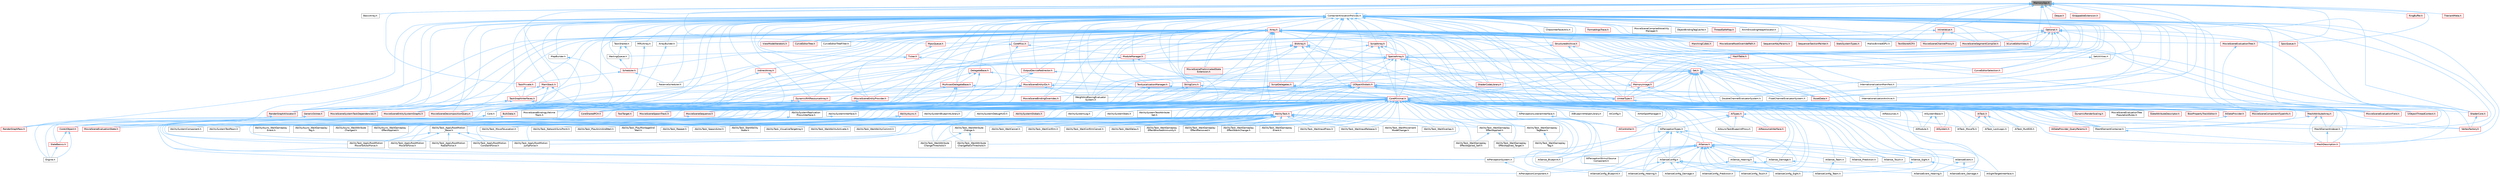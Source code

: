 digraph "MemoryOps.h"
{
 // INTERACTIVE_SVG=YES
 // LATEX_PDF_SIZE
  bgcolor="transparent";
  edge [fontname=Helvetica,fontsize=10,labelfontname=Helvetica,labelfontsize=10];
  node [fontname=Helvetica,fontsize=10,shape=box,height=0.2,width=0.4];
  Node1 [id="Node000001",label="MemoryOps.h",height=0.2,width=0.4,color="gray40", fillcolor="grey60", style="filled", fontcolor="black",tooltip=" "];
  Node1 -> Node2 [id="edge1_Node000001_Node000002",dir="back",color="steelblue1",style="solid",tooltip=" "];
  Node2 [id="Node000002",label="BasicArray.h",height=0.2,width=0.4,color="grey40", fillcolor="white", style="filled",URL="$d8/d6f/BasicArray_8h.html",tooltip=" "];
  Node1 -> Node3 [id="edge2_Node000001_Node000003",dir="back",color="steelblue1",style="solid",tooltip=" "];
  Node3 [id="Node000003",label="ContainerAllocationPolicies.h",height=0.2,width=0.4,color="grey40", fillcolor="white", style="filled",URL="$d7/dff/ContainerAllocationPolicies_8h.html",tooltip=" "];
  Node3 -> Node4 [id="edge3_Node000003_Node000004",dir="back",color="steelblue1",style="solid",tooltip=" "];
  Node4 [id="Node000004",label="AnimEncodingHeapAllocator.h",height=0.2,width=0.4,color="grey40", fillcolor="white", style="filled",URL="$da/d74/AnimEncodingHeapAllocator_8h.html",tooltip=" "];
  Node3 -> Node5 [id="edge4_Node000003_Node000005",dir="back",color="steelblue1",style="solid",tooltip=" "];
  Node5 [id="Node000005",label="Array.h",height=0.2,width=0.4,color="red", fillcolor="#FFF0F0", style="filled",URL="$df/dd0/Array_8h.html",tooltip=" "];
  Node5 -> Node1016 [id="edge5_Node000005_Node001016",dir="back",color="steelblue1",style="solid",tooltip=" "];
  Node1016 [id="Node001016",label="ArrayBuilder.h",height=0.2,width=0.4,color="grey40", fillcolor="white", style="filled",URL="$d1/d4b/ArrayBuilder_8h.html",tooltip=" "];
  Node1016 -> Node186 [id="edge6_Node001016_Node000186",dir="back",color="steelblue1",style="solid",tooltip=" "];
  Node186 [id="Node000186",label="Core.h",height=0.2,width=0.4,color="grey40", fillcolor="white", style="filled",URL="$d6/dd7/Core_8h.html",tooltip=" "];
  Node186 -> Node187 [id="edge7_Node000186_Node000187",dir="back",color="steelblue1",style="solid",tooltip=" "];
  Node187 [id="Node000187",label="CoreUObject.h",height=0.2,width=0.4,color="red", fillcolor="#FFF0F0", style="filled",URL="$d0/ded/CoreUObject_8h.html",tooltip=" "];
  Node187 -> Node21 [id="edge8_Node000187_Node000021",dir="back",color="steelblue1",style="solid",tooltip=" "];
  Node21 [id="Node000021",label="Engine.h",height=0.2,width=0.4,color="grey40", fillcolor="white", style="filled",URL="$d1/d34/Public_2Engine_8h.html",tooltip=" "];
  Node187 -> Node188 [id="edge9_Node000187_Node000188",dir="back",color="steelblue1",style="solid",tooltip=" "];
  Node188 [id="Node000188",label="SlateBasics.h",height=0.2,width=0.4,color="red", fillcolor="#FFF0F0", style="filled",URL="$da/d2f/SlateBasics_8h.html",tooltip=" "];
  Node188 -> Node21 [id="edge10_Node000188_Node000021",dir="back",color="steelblue1",style="solid",tooltip=" "];
  Node186 -> Node21 [id="edge11_Node000186_Node000021",dir="back",color="steelblue1",style="solid",tooltip=" "];
  Node186 -> Node188 [id="edge12_Node000186_Node000188",dir="back",color="steelblue1",style="solid",tooltip=" "];
  Node5 -> Node1022 [id="edge13_Node000005_Node001022",dir="back",color="steelblue1",style="solid",tooltip=" "];
  Node1022 [id="Node001022",label="AssetData.h",height=0.2,width=0.4,color="red", fillcolor="#FFF0F0", style="filled",URL="$d9/d19/AssetData_8h.html",tooltip=" "];
  Node5 -> Node1560 [id="edge14_Node000005_Node001560",dir="back",color="steelblue1",style="solid",tooltip=" "];
  Node1560 [id="Node001560",label="BoolPropertyTrackEditor.h",height=0.2,width=0.4,color="red", fillcolor="#FFF0F0", style="filled",URL="$db/d07/BoolPropertyTrackEditor_8h.html",tooltip=" "];
  Node5 -> Node2505 [id="edge15_Node000005_Node002505",dir="back",color="steelblue1",style="solid",tooltip=" "];
  Node2505 [id="Node002505",label="BulkData.h",height=0.2,width=0.4,color="red", fillcolor="#FFF0F0", style="filled",URL="$d4/d8e/BulkData_8h.html",tooltip=" "];
  Node2505 -> Node187 [id="edge16_Node002505_Node000187",dir="back",color="steelblue1",style="solid",tooltip=" "];
  Node5 -> Node186 [id="edge17_Node000005_Node000186",dir="back",color="steelblue1",style="solid",tooltip=" "];
  Node5 -> Node6524 [id="edge18_Node000005_Node006524",dir="back",color="steelblue1",style="solid",tooltip=" "];
  Node6524 [id="Node006524",label="CoreMinimal.h",height=0.2,width=0.4,color="red", fillcolor="#FFF0F0", style="filled",URL="$d7/d67/CoreMinimal_8h.html",tooltip=" "];
  Node6524 -> Node3116 [id="edge19_Node006524_Node003116",dir="back",color="steelblue1",style="solid",tooltip=" "];
  Node3116 [id="Node003116",label="AIAsyncTaskBlueprintProxy.h",height=0.2,width=0.4,color="grey40", fillcolor="white", style="filled",URL="$db/d07/AIAsyncTaskBlueprintProxy_8h.html",tooltip=" "];
  Node6524 -> Node2863 [id="edge20_Node006524_Node002863",dir="back",color="steelblue1",style="solid",tooltip=" "];
  Node2863 [id="Node002863",label="AIBlueprintHelperLibrary.h",height=0.2,width=0.4,color="grey40", fillcolor="white", style="filled",URL="$dc/d00/AIBlueprintHelperLibrary_8h.html",tooltip=" "];
  Node6524 -> Node6525 [id="edge21_Node006524_Node006525",dir="back",color="steelblue1",style="solid",tooltip=" "];
  Node6525 [id="Node006525",label="AIConfig.h",height=0.2,width=0.4,color="grey40", fillcolor="white", style="filled",URL="$da/da3/AIConfig_8h.html",tooltip=" "];
  Node6524 -> Node3202 [id="edge22_Node006524_Node003202",dir="back",color="steelblue1",style="solid",tooltip=" "];
  Node3202 [id="Node003202",label="AIController.h",height=0.2,width=0.4,color="red", fillcolor="#FFF0F0", style="filled",URL="$d7/dd8/AIController_8h.html",tooltip=" "];
  Node6524 -> Node2743 [id="edge23_Node006524_Node002743",dir="back",color="steelblue1",style="solid",tooltip=" "];
  Node2743 [id="Node002743",label="AIDataProvider.h",height=0.2,width=0.4,color="red", fillcolor="#FFF0F0", style="filled",URL="$dd/d5b/AIDataProvider_8h.html",tooltip=" "];
  Node2743 -> Node2744 [id="edge24_Node002743_Node002744",dir="back",color="steelblue1",style="solid",tooltip=" "];
  Node2744 [id="Node002744",label="AIDataProvider_QueryParams.h",height=0.2,width=0.4,color="red", fillcolor="#FFF0F0", style="filled",URL="$d3/dd9/AIDataProvider__QueryParams_8h.html",tooltip=" "];
  Node6524 -> Node2744 [id="edge25_Node006524_Node002744",dir="back",color="steelblue1",style="solid",tooltip=" "];
  Node6524 -> Node6101 [id="edge26_Node006524_Node006101",dir="back",color="steelblue1",style="solid",tooltip=" "];
  Node6101 [id="Node006101",label="AIHotSpotManager.h",height=0.2,width=0.4,color="grey40", fillcolor="white", style="filled",URL="$da/d1d/AIHotSpotManager_8h.html",tooltip=" "];
  Node6524 -> Node5187 [id="edge27_Node006524_Node005187",dir="back",color="steelblue1",style="solid",tooltip=" "];
  Node5187 [id="Node005187",label="AIModule.h",height=0.2,width=0.4,color="grey40", fillcolor="white", style="filled",URL="$d9/df1/AIModule_8h.html",tooltip=" "];
  Node6524 -> Node3072 [id="edge28_Node006524_Node003072",dir="back",color="steelblue1",style="solid",tooltip=" "];
  Node3072 [id="Node003072",label="AIPerceptionComponent.h",height=0.2,width=0.4,color="grey40", fillcolor="white", style="filled",URL="$d6/d0a/AIPerceptionComponent_8h.html",tooltip=" "];
  Node6524 -> Node5797 [id="edge29_Node006524_Node005797",dir="back",color="steelblue1",style="solid",tooltip=" "];
  Node5797 [id="Node005797",label="AIPerceptionListenerInterface.h",height=0.2,width=0.4,color="grey40", fillcolor="white", style="filled",URL="$d4/dd7/AIPerceptionListenerInterface_8h.html",tooltip=" "];
  Node5797 -> Node3202 [id="edge30_Node005797_Node003202",dir="back",color="steelblue1",style="solid",tooltip=" "];
  Node6524 -> Node3073 [id="edge31_Node006524_Node003073",dir="back",color="steelblue1",style="solid",tooltip=" "];
  Node3073 [id="Node003073",label="AIPerceptionStimuliSource\lComponent.h",height=0.2,width=0.4,color="grey40", fillcolor="white", style="filled",URL="$df/da3/AIPerceptionStimuliSourceComponent_8h.html",tooltip=" "];
  Node6524 -> Node3229 [id="edge32_Node006524_Node003229",dir="back",color="steelblue1",style="solid",tooltip=" "];
  Node3229 [id="Node003229",label="AIPerceptionSystem.h",height=0.2,width=0.4,color="grey40", fillcolor="white", style="filled",URL="$d0/d08/AIPerceptionSystem_8h.html",tooltip=" "];
  Node3229 -> Node3072 [id="edge33_Node003229_Node003072",dir="back",color="steelblue1",style="solid",tooltip=" "];
  Node6524 -> Node3228 [id="edge34_Node006524_Node003228",dir="back",color="steelblue1",style="solid",tooltip=" "];
  Node3228 [id="Node003228",label="AIPerceptionTypes.h",height=0.2,width=0.4,color="grey40", fillcolor="white", style="filled",URL="$de/d00/AIPerceptionTypes_8h.html",tooltip=" "];
  Node3228 -> Node3072 [id="edge35_Node003228_Node003072",dir="back",color="steelblue1",style="solid",tooltip=" "];
  Node3228 -> Node3229 [id="edge36_Node003228_Node003229",dir="back",color="steelblue1",style="solid",tooltip=" "];
  Node3228 -> Node3230 [id="edge37_Node003228_Node003230",dir="back",color="steelblue1",style="solid",tooltip=" "];
  Node3230 [id="Node003230",label="AISense.h",height=0.2,width=0.4,color="red", fillcolor="#FFF0F0", style="filled",URL="$d3/dbd/AISense_8h.html",tooltip=" "];
  Node3230 -> Node3072 [id="edge38_Node003230_Node003072",dir="back",color="steelblue1",style="solid",tooltip=" "];
  Node3230 -> Node3073 [id="edge39_Node003230_Node003073",dir="back",color="steelblue1",style="solid",tooltip=" "];
  Node3230 -> Node3229 [id="edge40_Node003230_Node003229",dir="back",color="steelblue1",style="solid",tooltip=" "];
  Node3230 -> Node3231 [id="edge41_Node003230_Node003231",dir="back",color="steelblue1",style="solid",tooltip=" "];
  Node3231 [id="Node003231",label="AISenseConfig.h",height=0.2,width=0.4,color="grey40", fillcolor="white", style="filled",URL="$d4/d73/AISenseConfig_8h.html",tooltip=" "];
  Node3231 -> Node3232 [id="edge42_Node003231_Node003232",dir="back",color="steelblue1",style="solid",tooltip=" "];
  Node3232 [id="Node003232",label="AISenseConfig_Blueprint.h",height=0.2,width=0.4,color="grey40", fillcolor="white", style="filled",URL="$d7/ddf/AISenseConfig__Blueprint_8h.html",tooltip=" "];
  Node3231 -> Node3233 [id="edge43_Node003231_Node003233",dir="back",color="steelblue1",style="solid",tooltip=" "];
  Node3233 [id="Node003233",label="AISenseConfig_Damage.h",height=0.2,width=0.4,color="grey40", fillcolor="white", style="filled",URL="$d4/d13/AISenseConfig__Damage_8h.html",tooltip=" "];
  Node3231 -> Node3234 [id="edge44_Node003231_Node003234",dir="back",color="steelblue1",style="solid",tooltip=" "];
  Node3234 [id="Node003234",label="AISenseConfig_Hearing.h",height=0.2,width=0.4,color="grey40", fillcolor="white", style="filled",URL="$df/d81/AISenseConfig__Hearing_8h.html",tooltip=" "];
  Node3231 -> Node3235 [id="edge45_Node003231_Node003235",dir="back",color="steelblue1",style="solid",tooltip=" "];
  Node3235 [id="Node003235",label="AISenseConfig_Prediction.h",height=0.2,width=0.4,color="grey40", fillcolor="white", style="filled",URL="$d2/d6e/AISenseConfig__Prediction_8h.html",tooltip=" "];
  Node3231 -> Node3236 [id="edge46_Node003231_Node003236",dir="back",color="steelblue1",style="solid",tooltip=" "];
  Node3236 [id="Node003236",label="AISenseConfig_Sight.h",height=0.2,width=0.4,color="grey40", fillcolor="white", style="filled",URL="$d7/d17/AISenseConfig__Sight_8h.html",tooltip=" "];
  Node3231 -> Node3237 [id="edge47_Node003231_Node003237",dir="back",color="steelblue1",style="solid",tooltip=" "];
  Node3237 [id="Node003237",label="AISenseConfig_Team.h",height=0.2,width=0.4,color="grey40", fillcolor="white", style="filled",URL="$dc/daf/AISenseConfig__Team_8h.html",tooltip=" "];
  Node3231 -> Node3238 [id="edge48_Node003231_Node003238",dir="back",color="steelblue1",style="solid",tooltip=" "];
  Node3238 [id="Node003238",label="AISenseConfig_Touch.h",height=0.2,width=0.4,color="grey40", fillcolor="white", style="filled",URL="$df/d3a/AISenseConfig__Touch_8h.html",tooltip=" "];
  Node3230 -> Node3232 [id="edge49_Node003230_Node003232",dir="back",color="steelblue1",style="solid",tooltip=" "];
  Node3230 -> Node3233 [id="edge50_Node003230_Node003233",dir="back",color="steelblue1",style="solid",tooltip=" "];
  Node3230 -> Node3234 [id="edge51_Node003230_Node003234",dir="back",color="steelblue1",style="solid",tooltip=" "];
  Node3230 -> Node3235 [id="edge52_Node003230_Node003235",dir="back",color="steelblue1",style="solid",tooltip=" "];
  Node3230 -> Node3236 [id="edge53_Node003230_Node003236",dir="back",color="steelblue1",style="solid",tooltip=" "];
  Node3230 -> Node3237 [id="edge54_Node003230_Node003237",dir="back",color="steelblue1",style="solid",tooltip=" "];
  Node3230 -> Node3238 [id="edge55_Node003230_Node003238",dir="back",color="steelblue1",style="solid",tooltip=" "];
  Node3230 -> Node3239 [id="edge56_Node003230_Node003239",dir="back",color="steelblue1",style="solid",tooltip=" "];
  Node3239 [id="Node003239",label="AISense_Blueprint.h",height=0.2,width=0.4,color="grey40", fillcolor="white", style="filled",URL="$d6/d30/AISense__Blueprint_8h.html",tooltip=" "];
  Node3230 -> Node3240 [id="edge57_Node003230_Node003240",dir="back",color="steelblue1",style="solid",tooltip=" "];
  Node3240 [id="Node003240",label="AISense_Damage.h",height=0.2,width=0.4,color="grey40", fillcolor="white", style="filled",URL="$dd/d37/AISense__Damage_8h.html",tooltip=" "];
  Node3240 -> Node3233 [id="edge58_Node003240_Node003233",dir="back",color="steelblue1",style="solid",tooltip=" "];
  Node3240 -> Node3241 [id="edge59_Node003240_Node003241",dir="back",color="steelblue1",style="solid",tooltip=" "];
  Node3241 [id="Node003241",label="AISenseEvent_Damage.h",height=0.2,width=0.4,color="grey40", fillcolor="white", style="filled",URL="$db/d23/AISenseEvent__Damage_8h.html",tooltip=" "];
  Node3230 -> Node3242 [id="edge60_Node003230_Node003242",dir="back",color="steelblue1",style="solid",tooltip=" "];
  Node3242 [id="Node003242",label="AISense_Hearing.h",height=0.2,width=0.4,color="grey40", fillcolor="white", style="filled",URL="$dc/d03/AISense__Hearing_8h.html",tooltip=" "];
  Node3242 -> Node3234 [id="edge61_Node003242_Node003234",dir="back",color="steelblue1",style="solid",tooltip=" "];
  Node3242 -> Node3243 [id="edge62_Node003242_Node003243",dir="back",color="steelblue1",style="solid",tooltip=" "];
  Node3243 [id="Node003243",label="AISenseEvent_Hearing.h",height=0.2,width=0.4,color="grey40", fillcolor="white", style="filled",URL="$df/d3a/AISenseEvent__Hearing_8h.html",tooltip=" "];
  Node3230 -> Node3244 [id="edge63_Node003230_Node003244",dir="back",color="steelblue1",style="solid",tooltip=" "];
  Node3244 [id="Node003244",label="AISense_Prediction.h",height=0.2,width=0.4,color="grey40", fillcolor="white", style="filled",URL="$d4/de0/AISense__Prediction_8h.html",tooltip=" "];
  Node3230 -> Node3245 [id="edge64_Node003230_Node003245",dir="back",color="steelblue1",style="solid",tooltip=" "];
  Node3245 [id="Node003245",label="AISense_Sight.h",height=0.2,width=0.4,color="grey40", fillcolor="white", style="filled",URL="$d7/d6f/AISense__Sight_8h.html",tooltip=" "];
  Node3245 -> Node3236 [id="edge65_Node003245_Node003236",dir="back",color="steelblue1",style="solid",tooltip=" "];
  Node3245 -> Node3246 [id="edge66_Node003245_Node003246",dir="back",color="steelblue1",style="solid",tooltip=" "];
  Node3246 [id="Node003246",label="AISightTargetInterface.h",height=0.2,width=0.4,color="grey40", fillcolor="white", style="filled",URL="$d0/dd7/AISightTargetInterface_8h.html",tooltip=" "];
  Node3230 -> Node3247 [id="edge67_Node003230_Node003247",dir="back",color="steelblue1",style="solid",tooltip=" "];
  Node3247 [id="Node003247",label="AISense_Team.h",height=0.2,width=0.4,color="grey40", fillcolor="white", style="filled",URL="$d7/d7a/AISense__Team_8h.html",tooltip=" "];
  Node3247 -> Node3237 [id="edge68_Node003247_Node003237",dir="back",color="steelblue1",style="solid",tooltip=" "];
  Node3230 -> Node3248 [id="edge69_Node003230_Node003248",dir="back",color="steelblue1",style="solid",tooltip=" "];
  Node3248 [id="Node003248",label="AISense_Touch.h",height=0.2,width=0.4,color="grey40", fillcolor="white", style="filled",URL="$d6/db4/AISense__Touch_8h.html",tooltip=" "];
  Node3228 -> Node3231 [id="edge70_Node003228_Node003231",dir="back",color="steelblue1",style="solid",tooltip=" "];
  Node3228 -> Node3234 [id="edge71_Node003228_Node003234",dir="back",color="steelblue1",style="solid",tooltip=" "];
  Node3228 -> Node3236 [id="edge72_Node003228_Node003236",dir="back",color="steelblue1",style="solid",tooltip=" "];
  Node3228 -> Node3249 [id="edge73_Node003228_Node003249",dir="back",color="steelblue1",style="solid",tooltip=" "];
  Node3249 [id="Node003249",label="AISenseEvent.h",height=0.2,width=0.4,color="grey40", fillcolor="white", style="filled",URL="$de/d44/AISenseEvent_8h.html",tooltip=" "];
  Node3249 -> Node3241 [id="edge74_Node003249_Node003241",dir="back",color="steelblue1",style="solid",tooltip=" "];
  Node3249 -> Node3243 [id="edge75_Node003249_Node003243",dir="back",color="steelblue1",style="solid",tooltip=" "];
  Node6524 -> Node5648 [id="edge76_Node006524_Node005648",dir="back",color="steelblue1",style="solid",tooltip=" "];
  Node5648 [id="Node005648",label="AIResourceInterface.h",height=0.2,width=0.4,color="red", fillcolor="#FFF0F0", style="filled",URL="$dd/d0d/AIResourceInterface_8h.html",tooltip=" "];
  Node6524 -> Node4635 [id="edge77_Node006524_Node004635",dir="back",color="steelblue1",style="solid",tooltip=" "];
  Node4635 [id="Node004635",label="AIResources.h",height=0.2,width=0.4,color="grey40", fillcolor="white", style="filled",URL="$d9/db0/AIResources_8h.html",tooltip=" "];
  Node6524 -> Node3230 [id="edge78_Node006524_Node003230",dir="back",color="steelblue1",style="solid",tooltip=" "];
  Node6524 -> Node3231 [id="edge79_Node006524_Node003231",dir="back",color="steelblue1",style="solid",tooltip=" "];
  Node6524 -> Node3232 [id="edge80_Node006524_Node003232",dir="back",color="steelblue1",style="solid",tooltip=" "];
  Node6524 -> Node3233 [id="edge81_Node006524_Node003233",dir="back",color="steelblue1",style="solid",tooltip=" "];
  Node6524 -> Node3234 [id="edge82_Node006524_Node003234",dir="back",color="steelblue1",style="solid",tooltip=" "];
  Node6524 -> Node3235 [id="edge83_Node006524_Node003235",dir="back",color="steelblue1",style="solid",tooltip=" "];
  Node6524 -> Node3236 [id="edge84_Node006524_Node003236",dir="back",color="steelblue1",style="solid",tooltip=" "];
  Node6524 -> Node3237 [id="edge85_Node006524_Node003237",dir="back",color="steelblue1",style="solid",tooltip=" "];
  Node6524 -> Node3238 [id="edge86_Node006524_Node003238",dir="back",color="steelblue1",style="solid",tooltip=" "];
  Node6524 -> Node3249 [id="edge87_Node006524_Node003249",dir="back",color="steelblue1",style="solid",tooltip=" "];
  Node6524 -> Node3241 [id="edge88_Node006524_Node003241",dir="back",color="steelblue1",style="solid",tooltip=" "];
  Node6524 -> Node3243 [id="edge89_Node006524_Node003243",dir="back",color="steelblue1",style="solid",tooltip=" "];
  Node6524 -> Node3239 [id="edge90_Node006524_Node003239",dir="back",color="steelblue1",style="solid",tooltip=" "];
  Node6524 -> Node3240 [id="edge91_Node006524_Node003240",dir="back",color="steelblue1",style="solid",tooltip=" "];
  Node6524 -> Node3242 [id="edge92_Node006524_Node003242",dir="back",color="steelblue1",style="solid",tooltip=" "];
  Node6524 -> Node3244 [id="edge93_Node006524_Node003244",dir="back",color="steelblue1",style="solid",tooltip=" "];
  Node6524 -> Node3245 [id="edge94_Node006524_Node003245",dir="back",color="steelblue1",style="solid",tooltip=" "];
  Node6524 -> Node3247 [id="edge95_Node006524_Node003247",dir="back",color="steelblue1",style="solid",tooltip=" "];
  Node6524 -> Node3248 [id="edge96_Node006524_Node003248",dir="back",color="steelblue1",style="solid",tooltip=" "];
  Node6524 -> Node3246 [id="edge97_Node006524_Node003246",dir="back",color="steelblue1",style="solid",tooltip=" "];
  Node6524 -> Node3394 [id="edge98_Node006524_Node003394",dir="back",color="steelblue1",style="solid",tooltip=" "];
  Node3394 [id="Node003394",label="AISystem.h",height=0.2,width=0.4,color="red", fillcolor="#FFF0F0", style="filled",URL="$d0/d71/AISystem_8h.html",tooltip=" "];
  Node6524 -> Node5186 [id="edge99_Node006524_Node005186",dir="back",color="steelblue1",style="solid",tooltip=" "];
  Node5186 [id="Node005186",label="AISystemBase.h",height=0.2,width=0.4,color="grey40", fillcolor="white", style="filled",URL="$d5/d44/AISystemBase_8h.html",tooltip=" "];
  Node5186 -> Node5187 [id="edge100_Node005186_Node005187",dir="back",color="steelblue1",style="solid",tooltip=" "];
  Node5186 -> Node3394 [id="edge101_Node005186_Node003394",dir="back",color="steelblue1",style="solid",tooltip=" "];
  Node6524 -> Node1962 [id="edge102_Node006524_Node001962",dir="back",color="steelblue1",style="solid",tooltip=" "];
  Node1962 [id="Node001962",label="AITask.h",height=0.2,width=0.4,color="red", fillcolor="#FFF0F0", style="filled",URL="$d6/de2/AITask_8h.html",tooltip=" "];
  Node1962 -> Node1963 [id="edge103_Node001962_Node001963",dir="back",color="steelblue1",style="solid",tooltip=" "];
  Node1963 [id="Node001963",label="AITask_LockLogic.h",height=0.2,width=0.4,color="grey40", fillcolor="white", style="filled",URL="$d8/d28/AITask__LockLogic_8h.html",tooltip=" "];
  Node1962 -> Node1964 [id="edge104_Node001962_Node001964",dir="back",color="steelblue1",style="solid",tooltip=" "];
  Node1964 [id="Node001964",label="AITask_MoveTo.h",height=0.2,width=0.4,color="grey40", fillcolor="white", style="filled",URL="$d4/dc4/AITask__MoveTo_8h.html",tooltip=" "];
  Node1962 -> Node1965 [id="edge105_Node001962_Node001965",dir="back",color="steelblue1",style="solid",tooltip=" "];
  Node1965 [id="Node001965",label="AITask_RunEQS.h",height=0.2,width=0.4,color="grey40", fillcolor="white", style="filled",URL="$d9/d9f/AITask__RunEQS_8h.html",tooltip=" "];
  Node6524 -> Node1963 [id="edge106_Node006524_Node001963",dir="back",color="steelblue1",style="solid",tooltip=" "];
  Node6524 -> Node1964 [id="edge107_Node006524_Node001964",dir="back",color="steelblue1",style="solid",tooltip=" "];
  Node6524 -> Node1965 [id="edge108_Node006524_Node001965",dir="back",color="steelblue1",style="solid",tooltip=" "];
  Node6524 -> Node5647 [id="edge109_Node006524_Node005647",dir="back",color="steelblue1",style="solid",tooltip=" "];
  Node5647 [id="Node005647",label="AITypes.h",height=0.2,width=0.4,color="red", fillcolor="#FFF0F0", style="filled",URL="$dd/d64/AITypes_8h.html",tooltip=" "];
  Node5647 -> Node3116 [id="edge110_Node005647_Node003116",dir="back",color="steelblue1",style="solid",tooltip=" "];
  Node5647 -> Node3202 [id="edge111_Node005647_Node003202",dir="back",color="steelblue1",style="solid",tooltip=" "];
  Node5647 -> Node3228 [id="edge112_Node005647_Node003228",dir="back",color="steelblue1",style="solid",tooltip=" "];
  Node5647 -> Node5648 [id="edge113_Node005647_Node005648",dir="back",color="steelblue1",style="solid",tooltip=" "];
  Node5647 -> Node1964 [id="edge114_Node005647_Node001964",dir="back",color="steelblue1",style="solid",tooltip=" "];
  Node6524 -> Node2812 [id="edge115_Node006524_Node002812",dir="back",color="steelblue1",style="solid",tooltip=" "];
  Node2812 [id="Node002812",label="AbilityAsync.h",height=0.2,width=0.4,color="red", fillcolor="#FFF0F0", style="filled",URL="$d8/dce/AbilityAsync_8h.html",tooltip=" "];
  Node2812 -> Node2813 [id="edge116_Node002812_Node002813",dir="back",color="steelblue1",style="solid",tooltip=" "];
  Node2813 [id="Node002813",label="AbilityAsync_WaitAttribute\lChanged.h",height=0.2,width=0.4,color="grey40", fillcolor="white", style="filled",URL="$d8/d81/AbilityAsync__WaitAttributeChanged_8h.html",tooltip=" "];
  Node2812 -> Node2814 [id="edge117_Node002812_Node002814",dir="back",color="steelblue1",style="solid",tooltip=" "];
  Node2814 [id="Node002814",label="AbilityAsync_WaitGameplay\lEffectApplied.h",height=0.2,width=0.4,color="grey40", fillcolor="white", style="filled",URL="$dd/d1a/AbilityAsync__WaitGameplayEffectApplied_8h.html",tooltip=" "];
  Node2812 -> Node2815 [id="edge118_Node002812_Node002815",dir="back",color="steelblue1",style="solid",tooltip=" "];
  Node2815 [id="Node002815",label="AbilityAsync_WaitGameplay\lEvent.h",height=0.2,width=0.4,color="grey40", fillcolor="white", style="filled",URL="$d4/d2d/AbilityAsync__WaitGameplayEvent_8h.html",tooltip=" "];
  Node2812 -> Node2816 [id="edge119_Node002812_Node002816",dir="back",color="steelblue1",style="solid",tooltip=" "];
  Node2816 [id="Node002816",label="AbilityAsync_WaitGameplay\lTag.h",height=0.2,width=0.4,color="grey40", fillcolor="white", style="filled",URL="$d8/dc5/AbilityAsync__WaitGameplayTag_8h.html",tooltip=" "];
  Node6524 -> Node2813 [id="edge120_Node006524_Node002813",dir="back",color="steelblue1",style="solid",tooltip=" "];
  Node6524 -> Node2814 [id="edge121_Node006524_Node002814",dir="back",color="steelblue1",style="solid",tooltip=" "];
  Node6524 -> Node2815 [id="edge122_Node006524_Node002815",dir="back",color="steelblue1",style="solid",tooltip=" "];
  Node6524 -> Node2816 [id="edge123_Node006524_Node002816",dir="back",color="steelblue1",style="solid",tooltip=" "];
  Node6524 -> Node2762 [id="edge124_Node006524_Node002762",dir="back",color="steelblue1",style="solid",tooltip=" "];
  Node2762 [id="Node002762",label="AbilitySystemBlueprintLibrary.h",height=0.2,width=0.4,color="grey40", fillcolor="white", style="filled",URL="$d5/dd6/AbilitySystemBlueprintLibrary_8h.html",tooltip=" "];
  Node6524 -> Node2763 [id="edge125_Node006524_Node002763",dir="back",color="steelblue1",style="solid",tooltip=" "];
  Node2763 [id="Node002763",label="AbilitySystemComponent.h",height=0.2,width=0.4,color="grey40", fillcolor="white", style="filled",URL="$d0/da3/AbilitySystemComponent_8h.html",tooltip=" "];
  Node6524 -> Node3260 [id="edge126_Node006524_Node003260",dir="back",color="steelblue1",style="solid",tooltip=" "];
  Node3260 [id="Node003260",label="AbilitySystemDebugHUD.h",height=0.2,width=0.4,color="grey40", fillcolor="white", style="filled",URL="$dc/d84/AbilitySystemDebugHUD_8h.html",tooltip=" "];
  Node6524 -> Node2835 [id="edge127_Node006524_Node002835",dir="back",color="steelblue1",style="solid",tooltip=" "];
  Node2835 [id="Node002835",label="AbilitySystemGlobals.h",height=0.2,width=0.4,color="red", fillcolor="#FFF0F0", style="filled",URL="$dc/d82/AbilitySystemGlobals_8h.html",tooltip=" "];
  Node6524 -> Node5798 [id="edge128_Node006524_Node005798",dir="back",color="steelblue1",style="solid",tooltip=" "];
  Node5798 [id="Node005798",label="AbilitySystemInterface.h",height=0.2,width=0.4,color="grey40", fillcolor="white", style="filled",URL="$d8/d76/AbilitySystemInterface_8h.html",tooltip=" "];
  Node5798 -> Node2845 [id="edge129_Node005798_Node002845",dir="back",color="steelblue1",style="solid",tooltip=" "];
  Node2845 [id="Node002845",label="AbilitySystemTestPawn.h",height=0.2,width=0.4,color="grey40", fillcolor="white", style="filled",URL="$d9/d5f/AbilitySystemTestPawn_8h.html",tooltip=" "];
  Node6524 -> Node5363 [id="edge130_Node006524_Node005363",dir="back",color="steelblue1",style="solid",tooltip=" "];
  Node5363 [id="Node005363",label="AbilitySystemLog.h",height=0.2,width=0.4,color="grey40", fillcolor="white", style="filled",URL="$d9/d0f/AbilitySystemLog_8h.html",tooltip=" "];
  Node6524 -> Node5799 [id="edge131_Node006524_Node005799",dir="back",color="steelblue1",style="solid",tooltip=" "];
  Node5799 [id="Node005799",label="AbilitySystemReplication\lProxyInterface.h",height=0.2,width=0.4,color="grey40", fillcolor="white", style="filled",URL="$d9/d17/AbilitySystemReplicationProxyInterface_8h.html",tooltip=" "];
  Node5799 -> Node2763 [id="edge132_Node005799_Node002763",dir="back",color="steelblue1",style="solid",tooltip=" "];
  Node6524 -> Node6526 [id="edge133_Node006524_Node006526",dir="back",color="steelblue1",style="solid",tooltip=" "];
  Node6526 [id="Node006526",label="AbilitySystemStats.h",height=0.2,width=0.4,color="grey40", fillcolor="white", style="filled",URL="$d2/d42/AbilitySystemStats_8h.html",tooltip=" "];
  Node6524 -> Node2764 [id="edge134_Node006524_Node002764",dir="back",color="steelblue1",style="solid",tooltip=" "];
  Node2764 [id="Node002764",label="AbilitySystemTestAttribute\lSet.h",height=0.2,width=0.4,color="grey40", fillcolor="white", style="filled",URL="$df/d1f/AbilitySystemTestAttributeSet_8h.html",tooltip=" "];
  Node6524 -> Node2845 [id="edge135_Node006524_Node002845",dir="back",color="steelblue1",style="solid",tooltip=" "];
  Node6524 -> Node2770 [id="edge136_Node006524_Node002770",dir="back",color="steelblue1",style="solid",tooltip=" "];
  Node2770 [id="Node002770",label="AbilityTask.h",height=0.2,width=0.4,color="red", fillcolor="#FFF0F0", style="filled",URL="$d2/d8e/AbilityTask_8h.html",tooltip=" "];
  Node2770 -> Node2771 [id="edge137_Node002770_Node002771",dir="back",color="steelblue1",style="solid",tooltip=" "];
  Node2771 [id="Node002771",label="AbilityTask_ApplyRootMotion\lConstantForce.h",height=0.2,width=0.4,color="grey40", fillcolor="white", style="filled",URL="$d0/de8/AbilityTask__ApplyRootMotionConstantForce_8h.html",tooltip=" "];
  Node2770 -> Node2772 [id="edge138_Node002770_Node002772",dir="back",color="steelblue1",style="solid",tooltip=" "];
  Node2772 [id="Node002772",label="AbilityTask_ApplyRootMotion\lJumpForce.h",height=0.2,width=0.4,color="grey40", fillcolor="white", style="filled",URL="$d7/db6/AbilityTask__ApplyRootMotionJumpForce_8h.html",tooltip=" "];
  Node2770 -> Node2773 [id="edge139_Node002770_Node002773",dir="back",color="steelblue1",style="solid",tooltip=" "];
  Node2773 [id="Node002773",label="AbilityTask_ApplyRootMotion\lMoveToActorForce.h",height=0.2,width=0.4,color="grey40", fillcolor="white", style="filled",URL="$d5/de3/AbilityTask__ApplyRootMotionMoveToActorForce_8h.html",tooltip=" "];
  Node2770 -> Node2774 [id="edge140_Node002770_Node002774",dir="back",color="steelblue1",style="solid",tooltip=" "];
  Node2774 [id="Node002774",label="AbilityTask_ApplyRootMotion\lMoveToForce.h",height=0.2,width=0.4,color="grey40", fillcolor="white", style="filled",URL="$d3/dc3/AbilityTask__ApplyRootMotionMoveToForce_8h.html",tooltip=" "];
  Node2770 -> Node2775 [id="edge141_Node002770_Node002775",dir="back",color="steelblue1",style="solid",tooltip=" "];
  Node2775 [id="Node002775",label="AbilityTask_ApplyRootMotion\lRadialForce.h",height=0.2,width=0.4,color="grey40", fillcolor="white", style="filled",URL="$da/d06/AbilityTask__ApplyRootMotionRadialForce_8h.html",tooltip=" "];
  Node2770 -> Node2776 [id="edge142_Node002770_Node002776",dir="back",color="steelblue1",style="solid",tooltip=" "];
  Node2776 [id="Node002776",label="AbilityTask_ApplyRootMotion\l_Base.h",height=0.2,width=0.4,color="grey40", fillcolor="white", style="filled",URL="$d8/d7d/AbilityTask__ApplyRootMotion__Base_8h.html",tooltip=" "];
  Node2776 -> Node2771 [id="edge143_Node002776_Node002771",dir="back",color="steelblue1",style="solid",tooltip=" "];
  Node2776 -> Node2772 [id="edge144_Node002776_Node002772",dir="back",color="steelblue1",style="solid",tooltip=" "];
  Node2776 -> Node2773 [id="edge145_Node002776_Node002773",dir="back",color="steelblue1",style="solid",tooltip=" "];
  Node2776 -> Node2774 [id="edge146_Node002776_Node002774",dir="back",color="steelblue1",style="solid",tooltip=" "];
  Node2776 -> Node2775 [id="edge147_Node002776_Node002775",dir="back",color="steelblue1",style="solid",tooltip=" "];
  Node2770 -> Node2777 [id="edge148_Node002770_Node002777",dir="back",color="steelblue1",style="solid",tooltip=" "];
  Node2777 [id="Node002777",label="AbilityTask_MoveToLocation.h",height=0.2,width=0.4,color="grey40", fillcolor="white", style="filled",URL="$da/d8d/AbilityTask__MoveToLocation_8h.html",tooltip=" "];
  Node2770 -> Node2778 [id="edge149_Node002770_Node002778",dir="back",color="steelblue1",style="solid",tooltip=" "];
  Node2778 [id="Node002778",label="AbilityTask_NetworkSyncPoint.h",height=0.2,width=0.4,color="grey40", fillcolor="white", style="filled",URL="$dc/d62/AbilityTask__NetworkSyncPoint_8h.html",tooltip=" "];
  Node2770 -> Node1581 [id="edge150_Node002770_Node001581",dir="back",color="steelblue1",style="solid",tooltip=" "];
  Node1581 [id="Node001581",label="AbilityTask_PlayAnimAndWait.h",height=0.2,width=0.4,color="grey40", fillcolor="white", style="filled",URL="$d4/d50/AbilityTask__PlayAnimAndWait_8h.html",tooltip=" "];
  Node2770 -> Node1582 [id="edge151_Node002770_Node001582",dir="back",color="steelblue1",style="solid",tooltip=" "];
  Node1582 [id="Node001582",label="AbilityTask_PlayMontageAnd\lWait.h",height=0.2,width=0.4,color="grey40", fillcolor="white", style="filled",URL="$de/d05/AbilityTask__PlayMontageAndWait_8h.html",tooltip=" "];
  Node2770 -> Node2779 [id="edge152_Node002770_Node002779",dir="back",color="steelblue1",style="solid",tooltip=" "];
  Node2779 [id="Node002779",label="AbilityTask_Repeat.h",height=0.2,width=0.4,color="grey40", fillcolor="white", style="filled",URL="$da/d7d/AbilityTask__Repeat_8h.html",tooltip=" "];
  Node2770 -> Node2780 [id="edge153_Node002770_Node002780",dir="back",color="steelblue1",style="solid",tooltip=" "];
  Node2780 [id="Node002780",label="AbilityTask_SpawnActor.h",height=0.2,width=0.4,color="grey40", fillcolor="white", style="filled",URL="$dc/d97/AbilityTask__SpawnActor_8h.html",tooltip=" "];
  Node2770 -> Node2781 [id="edge154_Node002770_Node002781",dir="back",color="steelblue1",style="solid",tooltip=" "];
  Node2781 [id="Node002781",label="AbilityTask_StartAbility\lState.h",height=0.2,width=0.4,color="grey40", fillcolor="white", style="filled",URL="$db/d91/AbilityTask__StartAbilityState_8h.html",tooltip=" "];
  Node2770 -> Node2782 [id="edge155_Node002770_Node002782",dir="back",color="steelblue1",style="solid",tooltip=" "];
  Node2782 [id="Node002782",label="AbilityTask_VisualizeTargeting.h",height=0.2,width=0.4,color="grey40", fillcolor="white", style="filled",URL="$df/dbd/AbilityTask__VisualizeTargeting_8h.html",tooltip=" "];
  Node2770 -> Node2783 [id="edge156_Node002770_Node002783",dir="back",color="steelblue1",style="solid",tooltip=" "];
  Node2783 [id="Node002783",label="AbilityTask_WaitAbilityActivate.h",height=0.2,width=0.4,color="grey40", fillcolor="white", style="filled",URL="$db/da3/AbilityTask__WaitAbilityActivate_8h.html",tooltip=" "];
  Node2770 -> Node2784 [id="edge157_Node002770_Node002784",dir="back",color="steelblue1",style="solid",tooltip=" "];
  Node2784 [id="Node002784",label="AbilityTask_WaitAbilityCommit.h",height=0.2,width=0.4,color="grey40", fillcolor="white", style="filled",URL="$de/de8/AbilityTask__WaitAbilityCommit_8h.html",tooltip=" "];
  Node2770 -> Node2765 [id="edge158_Node002770_Node002765",dir="back",color="steelblue1",style="solid",tooltip=" "];
  Node2765 [id="Node002765",label="AbilityTask_WaitAttribute\lChange.h",height=0.2,width=0.4,color="grey40", fillcolor="white", style="filled",URL="$dd/d60/AbilityTask__WaitAttributeChange_8h.html",tooltip=" "];
  Node2765 -> Node2766 [id="edge159_Node002765_Node002766",dir="back",color="steelblue1",style="solid",tooltip=" "];
  Node2766 [id="Node002766",label="AbilityTask_WaitAttribute\lChangeRatioThreshold.h",height=0.2,width=0.4,color="grey40", fillcolor="white", style="filled",URL="$de/d5e/AbilityTask__WaitAttributeChangeRatioThreshold_8h.html",tooltip=" "];
  Node2765 -> Node2767 [id="edge160_Node002765_Node002767",dir="back",color="steelblue1",style="solid",tooltip=" "];
  Node2767 [id="Node002767",label="AbilityTask_WaitAttribute\lChangeThreshold.h",height=0.2,width=0.4,color="grey40", fillcolor="white", style="filled",URL="$db/d3e/AbilityTask__WaitAttributeChangeThreshold_8h.html",tooltip=" "];
  Node2770 -> Node2766 [id="edge161_Node002770_Node002766",dir="back",color="steelblue1",style="solid",tooltip=" "];
  Node2770 -> Node2767 [id="edge162_Node002770_Node002767",dir="back",color="steelblue1",style="solid",tooltip=" "];
  Node2770 -> Node2785 [id="edge163_Node002770_Node002785",dir="back",color="steelblue1",style="solid",tooltip=" "];
  Node2785 [id="Node002785",label="AbilityTask_WaitCancel.h",height=0.2,width=0.4,color="grey40", fillcolor="white", style="filled",URL="$dc/d16/AbilityTask__WaitCancel_8h.html",tooltip=" "];
  Node2770 -> Node2786 [id="edge164_Node002770_Node002786",dir="back",color="steelblue1",style="solid",tooltip=" "];
  Node2786 [id="Node002786",label="AbilityTask_WaitConfirm.h",height=0.2,width=0.4,color="grey40", fillcolor="white", style="filled",URL="$d3/d4f/AbilityTask__WaitConfirm_8h.html",tooltip=" "];
  Node2770 -> Node2787 [id="edge165_Node002770_Node002787",dir="back",color="steelblue1",style="solid",tooltip=" "];
  Node2787 [id="Node002787",label="AbilityTask_WaitConfirmCancel.h",height=0.2,width=0.4,color="grey40", fillcolor="white", style="filled",URL="$de/d88/AbilityTask__WaitConfirmCancel_8h.html",tooltip=" "];
  Node2770 -> Node2788 [id="edge166_Node002770_Node002788",dir="back",color="steelblue1",style="solid",tooltip=" "];
  Node2788 [id="Node002788",label="AbilityTask_WaitDelay.h",height=0.2,width=0.4,color="grey40", fillcolor="white", style="filled",URL="$dc/d63/AbilityTask__WaitDelay_8h.html",tooltip=" "];
  Node2770 -> Node2789 [id="edge167_Node002770_Node002789",dir="back",color="steelblue1",style="solid",tooltip=" "];
  Node2789 [id="Node002789",label="AbilityTask_WaitGameplay\lEffectApplied.h",height=0.2,width=0.4,color="grey40", fillcolor="white", style="filled",URL="$d8/dfe/AbilityTask__WaitGameplayEffectApplied_8h.html",tooltip=" "];
  Node2789 -> Node2790 [id="edge168_Node002789_Node002790",dir="back",color="steelblue1",style="solid",tooltip=" "];
  Node2790 [id="Node002790",label="AbilityTask_WaitGameplay\lEffectApplied_Self.h",height=0.2,width=0.4,color="grey40", fillcolor="white", style="filled",URL="$d0/d01/AbilityTask__WaitGameplayEffectApplied__Self_8h.html",tooltip=" "];
  Node2789 -> Node2791 [id="edge169_Node002789_Node002791",dir="back",color="steelblue1",style="solid",tooltip=" "];
  Node2791 [id="Node002791",label="AbilityTask_WaitGameplay\lEffectApplied_Target.h",height=0.2,width=0.4,color="grey40", fillcolor="white", style="filled",URL="$db/dc4/AbilityTask__WaitGameplayEffectApplied__Target_8h.html",tooltip=" "];
  Node2770 -> Node2792 [id="edge170_Node002770_Node002792",dir="back",color="steelblue1",style="solid",tooltip=" "];
  Node2792 [id="Node002792",label="AbilityTask_WaitGameplay\lEffectBlockedImmunity.h",height=0.2,width=0.4,color="grey40", fillcolor="white", style="filled",URL="$d4/d24/AbilityTask__WaitGameplayEffectBlockedImmunity_8h.html",tooltip=" "];
  Node2770 -> Node2793 [id="edge171_Node002770_Node002793",dir="back",color="steelblue1",style="solid",tooltip=" "];
  Node2793 [id="Node002793",label="AbilityTask_WaitGameplay\lEffectRemoved.h",height=0.2,width=0.4,color="grey40", fillcolor="white", style="filled",URL="$d1/da9/AbilityTask__WaitGameplayEffectRemoved_8h.html",tooltip=" "];
  Node2770 -> Node2794 [id="edge172_Node002770_Node002794",dir="back",color="steelblue1",style="solid",tooltip=" "];
  Node2794 [id="Node002794",label="AbilityTask_WaitGameplay\lEffectStackChange.h",height=0.2,width=0.4,color="grey40", fillcolor="white", style="filled",URL="$de/db3/AbilityTask__WaitGameplayEffectStackChange_8h.html",tooltip=" "];
  Node2770 -> Node2795 [id="edge173_Node002770_Node002795",dir="back",color="steelblue1",style="solid",tooltip=" "];
  Node2795 [id="Node002795",label="AbilityTask_WaitGameplay\lEvent.h",height=0.2,width=0.4,color="grey40", fillcolor="white", style="filled",URL="$dc/db8/AbilityTask__WaitGameplayEvent_8h.html",tooltip=" "];
  Node2770 -> Node2796 [id="edge174_Node002770_Node002796",dir="back",color="steelblue1",style="solid",tooltip=" "];
  Node2796 [id="Node002796",label="AbilityTask_WaitGameplay\lTagBase.h",height=0.2,width=0.4,color="grey40", fillcolor="white", style="filled",URL="$d8/dd0/AbilityTask__WaitGameplayTagBase_8h.html",tooltip=" "];
  Node2796 -> Node2797 [id="edge175_Node002796_Node002797",dir="back",color="steelblue1",style="solid",tooltip=" "];
  Node2797 [id="Node002797",label="AbilityTask_WaitGameplay\lTag.h",height=0.2,width=0.4,color="grey40", fillcolor="white", style="filled",URL="$d3/d4f/AbilityTask__WaitGameplayTag_8h.html",tooltip=" "];
  Node2770 -> Node2801 [id="edge176_Node002770_Node002801",dir="back",color="steelblue1",style="solid",tooltip=" "];
  Node2801 [id="Node002801",label="AbilityTask_WaitInputPress.h",height=0.2,width=0.4,color="grey40", fillcolor="white", style="filled",URL="$d6/d00/AbilityTask__WaitInputPress_8h.html",tooltip=" "];
  Node2770 -> Node2802 [id="edge177_Node002770_Node002802",dir="back",color="steelblue1",style="solid",tooltip=" "];
  Node2802 [id="Node002802",label="AbilityTask_WaitInputRelease.h",height=0.2,width=0.4,color="grey40", fillcolor="white", style="filled",URL="$d1/d89/AbilityTask__WaitInputRelease_8h.html",tooltip=" "];
  Node2770 -> Node2803 [id="edge178_Node002770_Node002803",dir="back",color="steelblue1",style="solid",tooltip=" "];
  Node2803 [id="Node002803",label="AbilityTask_WaitMovement\lModeChange.h",height=0.2,width=0.4,color="grey40", fillcolor="white", style="filled",URL="$d9/df7/AbilityTask__WaitMovementModeChange_8h.html",tooltip=" "];
  Node2770 -> Node2804 [id="edge179_Node002770_Node002804",dir="back",color="steelblue1",style="solid",tooltip=" "];
  Node2804 [id="Node002804",label="AbilityTask_WaitOverlap.h",height=0.2,width=0.4,color="grey40", fillcolor="white", style="filled",URL="$d9/dab/AbilityTask__WaitOverlap_8h.html",tooltip=" "];
  Node6524 -> Node2771 [id="edge180_Node006524_Node002771",dir="back",color="steelblue1",style="solid",tooltip=" "];
  Node6524 -> Node2772 [id="edge181_Node006524_Node002772",dir="back",color="steelblue1",style="solid",tooltip=" "];
  Node6524 -> Node2773 [id="edge182_Node006524_Node002773",dir="back",color="steelblue1",style="solid",tooltip=" "];
  Node6524 -> Node2774 [id="edge183_Node006524_Node002774",dir="back",color="steelblue1",style="solid",tooltip=" "];
  Node6524 -> Node2775 [id="edge184_Node006524_Node002775",dir="back",color="steelblue1",style="solid",tooltip=" "];
  Node6524 -> Node2776 [id="edge185_Node006524_Node002776",dir="back",color="steelblue1",style="solid",tooltip=" "];
  Node6524 -> Node2777 [id="edge186_Node006524_Node002777",dir="back",color="steelblue1",style="solid",tooltip=" "];
  Node6524 -> Node2778 [id="edge187_Node006524_Node002778",dir="back",color="steelblue1",style="solid",tooltip=" "];
  Node6524 -> Node1581 [id="edge188_Node006524_Node001581",dir="back",color="steelblue1",style="solid",tooltip=" "];
  Node6524 -> Node1582 [id="edge189_Node006524_Node001582",dir="back",color="steelblue1",style="solid",tooltip=" "];
  Node6524 -> Node2779 [id="edge190_Node006524_Node002779",dir="back",color="steelblue1",style="solid",tooltip=" "];
  Node6524 -> Node2780 [id="edge191_Node006524_Node002780",dir="back",color="steelblue1",style="solid",tooltip=" "];
  Node6524 -> Node2781 [id="edge192_Node006524_Node002781",dir="back",color="steelblue1",style="solid",tooltip=" "];
  Node6524 -> Node2782 [id="edge193_Node006524_Node002782",dir="back",color="steelblue1",style="solid",tooltip=" "];
  Node6524 -> Node2783 [id="edge194_Node006524_Node002783",dir="back",color="steelblue1",style="solid",tooltip=" "];
  Node6524 -> Node2784 [id="edge195_Node006524_Node002784",dir="back",color="steelblue1",style="solid",tooltip=" "];
  Node6524 -> Node2765 [id="edge196_Node006524_Node002765",dir="back",color="steelblue1",style="solid",tooltip=" "];
  Node6524 -> Node2766 [id="edge197_Node006524_Node002766",dir="back",color="steelblue1",style="solid",tooltip=" "];
  Node6524 -> Node2767 [id="edge198_Node006524_Node002767",dir="back",color="steelblue1",style="solid",tooltip=" "];
  Node6524 -> Node2785 [id="edge199_Node006524_Node002785",dir="back",color="steelblue1",style="solid",tooltip=" "];
  Node6524 -> Node2786 [id="edge200_Node006524_Node002786",dir="back",color="steelblue1",style="solid",tooltip=" "];
  Node6524 -> Node2787 [id="edge201_Node006524_Node002787",dir="back",color="steelblue1",style="solid",tooltip=" "];
  Node6524 -> Node2788 [id="edge202_Node006524_Node002788",dir="back",color="steelblue1",style="solid",tooltip=" "];
  Node6524 -> Node2789 [id="edge203_Node006524_Node002789",dir="back",color="steelblue1",style="solid",tooltip=" "];
  Node6524 -> Node2790 [id="edge204_Node006524_Node002790",dir="back",color="steelblue1",style="solid",tooltip=" "];
  Node6524 -> Node2791 [id="edge205_Node006524_Node002791",dir="back",color="steelblue1",style="solid",tooltip=" "];
  Node6524 -> Node2792 [id="edge206_Node006524_Node002792",dir="back",color="steelblue1",style="solid",tooltip=" "];
  Node6524 -> Node2793 [id="edge207_Node006524_Node002793",dir="back",color="steelblue1",style="solid",tooltip=" "];
  Node6524 -> Node2794 [id="edge208_Node006524_Node002794",dir="back",color="steelblue1",style="solid",tooltip=" "];
  Node6524 -> Node2795 [id="edge209_Node006524_Node002795",dir="back",color="steelblue1",style="solid",tooltip=" "];
  Node6524 -> Node2797 [id="edge210_Node006524_Node002797",dir="back",color="steelblue1",style="solid",tooltip=" "];
  Node6524 -> Node2796 [id="edge211_Node006524_Node002796",dir="back",color="steelblue1",style="solid",tooltip=" "];
  Node6524 -> Node2801 [id="edge212_Node006524_Node002801",dir="back",color="steelblue1",style="solid",tooltip=" "];
  Node6524 -> Node2802 [id="edge213_Node006524_Node002802",dir="back",color="steelblue1",style="solid",tooltip=" "];
  Node6524 -> Node2803 [id="edge214_Node006524_Node002803",dir="back",color="steelblue1",style="solid",tooltip=" "];
  Node6524 -> Node2804 [id="edge215_Node006524_Node002804",dir="back",color="steelblue1",style="solid",tooltip=" "];
  Node6524 -> Node1560 [id="edge216_Node006524_Node001560",dir="back",color="steelblue1",style="solid",tooltip=" "];
  Node6524 -> Node2505 [id="edge217_Node006524_Node002505",dir="back",color="steelblue1",style="solid",tooltip=" "];
  Node6524 -> Node186 [id="edge218_Node006524_Node000186",dir="back",color="steelblue1",style="solid",tooltip=" "];
  Node6524 -> Node192 [id="edge219_Node006524_Node000192",dir="back",color="steelblue1",style="solid",tooltip=" "];
  Node192 [id="Node000192",label="CoreSharedPCH.h",height=0.2,width=0.4,color="red", fillcolor="#FFF0F0", style="filled",URL="$d8/de5/CoreSharedPCH_8h.html",tooltip=" "];
  Node6524 -> Node6804 [id="edge220_Node006524_Node006804",dir="back",color="steelblue1",style="solid",tooltip=" "];
  Node6804 [id="Node006804",label="DynamicRenderScaling.h",height=0.2,width=0.4,color="red", fillcolor="#FFF0F0", style="filled",URL="$df/d37/DynamicRenderScaling_8h.html",tooltip=" "];
  Node6524 -> Node6874 [id="edge221_Node006524_Node006874",dir="back",color="steelblue1",style="solid",tooltip=" "];
  Node6874 [id="Node006874",label="GenericOctree.h",height=0.2,width=0.4,color="red", fillcolor="#FFF0F0", style="filled",URL="$de/de6/GenericOctree_8h.html",tooltip=" "];
  Node6874 -> Node21 [id="edge222_Node006874_Node000021",dir="back",color="steelblue1",style="solid",tooltip=" "];
  Node6524 -> Node6598 [id="edge223_Node006524_Node006598",dir="back",color="steelblue1",style="solid",tooltip=" "];
  Node6598 [id="Node006598",label="MeshAttributeArray.h",height=0.2,width=0.4,color="red", fillcolor="#FFF0F0", style="filled",URL="$dd/dcf/MeshAttributeArray_8h.html",tooltip=" "];
  Node6598 -> Node1887 [id="edge224_Node006598_Node001887",dir="back",color="steelblue1",style="solid",tooltip=" "];
  Node1887 [id="Node001887",label="MeshDescription.h",height=0.2,width=0.4,color="red", fillcolor="#FFF0F0", style="filled",URL="$d5/d91/MeshDescription_8h.html",tooltip=" "];
  Node6598 -> Node6599 [id="edge225_Node006598_Node006599",dir="back",color="steelblue1",style="solid",tooltip=" "];
  Node6599 [id="Node006599",label="MeshElementContainer.h",height=0.2,width=0.4,color="grey40", fillcolor="white", style="filled",URL="$d1/dfa/MeshElementContainer_8h.html",tooltip=" "];
  Node6599 -> Node1887 [id="edge226_Node006599_Node001887",dir="back",color="steelblue1",style="solid",tooltip=" "];
  Node6598 -> Node6600 [id="edge227_Node006598_Node006600",dir="back",color="steelblue1",style="solid",tooltip=" "];
  Node6600 [id="Node006600",label="MeshElementIndexer.h",height=0.2,width=0.4,color="grey40", fillcolor="white", style="filled",URL="$db/d4c/MeshElementIndexer_8h.html",tooltip=" "];
  Node6600 -> Node1887 [id="edge228_Node006600_Node001887",dir="back",color="steelblue1",style="solid",tooltip=" "];
  Node6524 -> Node6599 [id="edge229_Node006524_Node006599",dir="back",color="steelblue1",style="solid",tooltip=" "];
  Node6524 -> Node6600 [id="edge230_Node006524_Node006600",dir="back",color="steelblue1",style="solid",tooltip=" "];
  Node6524 -> Node4092 [id="edge231_Node006524_Node004092",dir="back",color="steelblue1",style="solid",tooltip=" "];
  Node4092 [id="Node004092",label="MovieSceneBindingLifetime\lTrack.h",height=0.2,width=0.4,color="grey40", fillcolor="white", style="filled",URL="$d8/d77/MovieSceneBindingLifetimeTrack_8h.html",tooltip=" "];
  Node6524 -> Node5481 [id="edge232_Node006524_Node005481",dir="back",color="steelblue1",style="solid",tooltip=" "];
  Node5481 [id="Node005481",label="MovieSceneEvaluationField.h",height=0.2,width=0.4,color="red", fillcolor="#FFF0F0", style="filled",URL="$d6/d5d/MovieSceneEvaluationField_8h.html",tooltip=" "];
  Node6524 -> Node4175 [id="edge233_Node006524_Node004175",dir="back",color="steelblue1",style="solid",tooltip=" "];
  Node4175 [id="Node004175",label="MovieSceneEvaluationState.h",height=0.2,width=0.4,color="red", fillcolor="#FFF0F0", style="filled",URL="$d4/d20/MovieSceneEvaluationState_8h.html",tooltip=" "];
  Node6524 -> Node4703 [id="edge234_Node006524_Node004703",dir="back",color="steelblue1",style="solid",tooltip=" "];
  Node4703 [id="Node004703",label="MovieSceneEvaluationTree\lPopulationRules.h",height=0.2,width=0.4,color="grey40", fillcolor="white", style="filled",URL="$dc/dcc/MovieSceneEvaluationTreePopulationRules_8h.html",tooltip=" "];
  Node6524 -> Node4174 [id="edge235_Node006524_Node004174",dir="back",color="steelblue1",style="solid",tooltip=" "];
  Node4174 [id="Node004174",label="MovieSceneSequence.h",height=0.2,width=0.4,color="red", fillcolor="#FFF0F0", style="filled",URL="$d6/dca/MovieSceneSequence_8h.html",tooltip=" "];
  Node4174 -> Node4175 [id="edge236_Node004174_Node004175",dir="back",color="steelblue1",style="solid",tooltip=" "];
  Node6524 -> Node4181 [id="edge237_Node006524_Node004181",dir="back",color="steelblue1",style="solid",tooltip=" "];
  Node4181 [id="Node004181",label="MovieSceneSpawnTrack.h",height=0.2,width=0.4,color="red", fillcolor="#FFF0F0", style="filled",URL="$d3/d03/MovieSceneSpawnTrack_8h.html",tooltip=" "];
  Node6524 -> Node7408 [id="edge238_Node006524_Node007408",dir="back",color="steelblue1",style="solid",tooltip=" "];
  Node7408 [id="Node007408",label="RenderGraphAllocator.h",height=0.2,width=0.4,color="red", fillcolor="#FFF0F0", style="filled",URL="$d4/da7/RenderGraphAllocator_8h.html",tooltip=" "];
  Node7408 -> Node2450 [id="edge239_Node007408_Node002450",dir="back",color="steelblue1",style="solid",tooltip=" "];
  Node2450 [id="Node002450",label="RenderGraphPass.h",height=0.2,width=0.4,color="red", fillcolor="#FFF0F0", style="filled",URL="$de/d49/RenderGraphPass_8h.html",tooltip=" "];
  Node6524 -> Node2436 [id="edge240_Node006524_Node002436",dir="back",color="steelblue1",style="solid",tooltip=" "];
  Node2436 [id="Node002436",label="ShaderCore.h",height=0.2,width=0.4,color="red", fillcolor="#FFF0F0", style="filled",URL="$d2/dc9/ShaderCore_8h.html",tooltip=" "];
  Node2436 -> Node2314 [id="edge241_Node002436_Node002314",dir="back",color="steelblue1",style="solid",tooltip=" "];
  Node2314 [id="Node002314",label="VertexFactory.h",height=0.2,width=0.4,color="red", fillcolor="#FFF0F0", style="filled",URL="$d8/dc4/VertexFactory_8h.html",tooltip=" "];
  Node6524 -> Node7115 [id="edge242_Node006524_Node007115",dir="back",color="steelblue1",style="solid",tooltip=" "];
  Node7115 [id="Node007115",label="SlateAttributeDescriptor.h",height=0.2,width=0.4,color="red", fillcolor="#FFF0F0", style="filled",URL="$d0/dc6/SlateAttributeDescriptor_8h.html",tooltip=" "];
  Node6524 -> Node6388 [id="edge243_Node006524_Node006388",dir="back",color="steelblue1",style="solid",tooltip=" "];
  Node6388 [id="Node006388",label="ToolTarget.h",height=0.2,width=0.4,color="red", fillcolor="#FFF0F0", style="filled",URL="$d2/d53/ToolTarget_8h.html",tooltip=" "];
  Node6524 -> Node7572 [id="edge244_Node006524_Node007572",dir="back",color="steelblue1",style="solid",tooltip=" "];
  Node7572 [id="Node007572",label="UObjectThreadContext.h",height=0.2,width=0.4,color="red", fillcolor="#FFF0F0", style="filled",URL="$d7/da1/UObjectThreadContext_8h.html",tooltip=" "];
  Node6524 -> Node2314 [id="edge245_Node006524_Node002314",dir="back",color="steelblue1",style="solid",tooltip=" "];
  Node5 -> Node7708 [id="edge246_Node000005_Node007708",dir="back",color="steelblue1",style="solid",tooltip=" "];
  Node7708 [id="Node007708",label="CoreMisc.h",height=0.2,width=0.4,color="red", fillcolor="#FFF0F0", style="filled",URL="$d8/d97/CoreMisc_8h.html",tooltip=" "];
  Node7708 -> Node186 [id="edge247_Node007708_Node000186",dir="back",color="steelblue1",style="solid",tooltip=" "];
  Node7708 -> Node192 [id="edge248_Node007708_Node000192",dir="back",color="steelblue1",style="solid",tooltip=" "];
  Node7708 -> Node7710 [id="edge249_Node007708_Node007710",dir="back",color="steelblue1",style="solid",tooltip=" "];
  Node7710 [id="Node007710",label="ModuleManager.h",height=0.2,width=0.4,color="red", fillcolor="#FFF0F0", style="filled",URL="$d3/dd3/ModuleManager_8h.html",tooltip=" "];
  Node7710 -> Node5187 [id="edge250_Node007710_Node005187",dir="back",color="steelblue1",style="solid",tooltip=" "];
  Node7710 -> Node192 [id="edge251_Node007710_Node000192",dir="back",color="steelblue1",style="solid",tooltip=" "];
  Node7710 -> Node187 [id="edge252_Node007710_Node000187",dir="back",color="steelblue1",style="solid",tooltip=" "];
  Node5 -> Node192 [id="edge253_Node000005_Node000192",dir="back",color="steelblue1",style="solid",tooltip=" "];
  Node5 -> Node4219 [id="edge254_Node000005_Node004219",dir="back",color="steelblue1",style="solid",tooltip=" "];
  Node4219 [id="Node004219",label="CurveEditorSelection.h",height=0.2,width=0.4,color="red", fillcolor="#FFF0F0", style="filled",URL="$d3/def/CurveEditorSelection_8h.html",tooltip=" "];
  Node5 -> Node4221 [id="edge255_Node000005_Node004221",dir="back",color="steelblue1",style="solid",tooltip=" "];
  Node4221 [id="Node004221",label="CurveEditorTree.h",height=0.2,width=0.4,color="red", fillcolor="#FFF0F0", style="filled",URL="$dc/d32/CurveEditorTree_8h.html",tooltip=" "];
  Node5 -> Node4222 [id="edge256_Node000005_Node004222",dir="back",color="steelblue1",style="solid",tooltip=" "];
  Node4222 [id="Node004222",label="CurveEditorTreeFilter.h",height=0.2,width=0.4,color="grey40", fillcolor="white", style="filled",URL="$d6/dcd/CurveEditorTreeFilter_8h.html",tooltip=" "];
  Node5 -> Node4132 [id="edge257_Node000005_Node004132",dir="back",color="steelblue1",style="solid",tooltip=" "];
  Node4132 [id="Node004132",label="DoubleChannelEvaluatorSystem.h",height=0.2,width=0.4,color="grey40", fillcolor="white", style="filled",URL="$d8/d79/DoubleChannelEvaluatorSystem_8h.html",tooltip=" "];
  Node5 -> Node2719 [id="edge258_Node000005_Node002719",dir="back",color="steelblue1",style="solid",tooltip=" "];
  Node2719 [id="Node002719",label="DynamicRHIResourceArray.h",height=0.2,width=0.4,color="red", fillcolor="#FFF0F0", style="filled",URL="$d7/d60/DynamicRHIResourceArray_8h.html",tooltip=" "];
  Node2719 -> Node186 [id="edge259_Node002719_Node000186",dir="back",color="steelblue1",style="solid",tooltip=" "];
  Node2719 -> Node192 [id="edge260_Node002719_Node000192",dir="back",color="steelblue1",style="solid",tooltip=" "];
  Node5 -> Node6804 [id="edge261_Node000005_Node006804",dir="back",color="steelblue1",style="solid",tooltip=" "];
  Node5 -> Node4134 [id="edge262_Node000005_Node004134",dir="back",color="steelblue1",style="solid",tooltip=" "];
  Node4134 [id="Node004134",label="FloatChannelEvaluatorSystem.h",height=0.2,width=0.4,color="grey40", fillcolor="white", style="filled",URL="$db/dba/FloatChannelEvaluatorSystem_8h.html",tooltip=" "];
  Node5 -> Node6874 [id="edge263_Node000005_Node006874",dir="back",color="steelblue1",style="solid",tooltip=" "];
  Node5 -> Node4088 [id="edge264_Node000005_Node004088",dir="back",color="steelblue1",style="solid",tooltip=" "];
  Node4088 [id="Node004088",label="IMovieSceneEntityProvider.h",height=0.2,width=0.4,color="red", fillcolor="#FFF0F0", style="filled",URL="$dc/de1/IMovieSceneEntityProvider_8h.html",tooltip=" "];
  Node4088 -> Node4092 [id="edge265_Node004088_Node004092",dir="back",color="steelblue1",style="solid",tooltip=" "];
  Node5 -> Node8530 [id="edge266_Node000005_Node008530",dir="back",color="steelblue1",style="solid",tooltip=" "];
  Node8530 [id="Node008530",label="IndirectArray.h",height=0.2,width=0.4,color="red", fillcolor="#FFF0F0", style="filled",URL="$de/d0e/IndirectArray_8h.html",tooltip=" "];
  Node8530 -> Node186 [id="edge267_Node008530_Node000186",dir="back",color="steelblue1",style="solid",tooltip=" "];
  Node8530 -> Node192 [id="edge268_Node008530_Node000192",dir="back",color="steelblue1",style="solid",tooltip=" "];
  Node5 -> Node8169 [id="edge269_Node000005_Node008169",dir="back",color="steelblue1",style="solid",tooltip=" "];
  Node8169 [id="Node008169",label="InternationalizationManifest.h",height=0.2,width=0.4,color="grey40", fillcolor="white", style="filled",URL="$db/d51/InternationalizationManifest_8h.html",tooltip=" "];
  Node8169 -> Node8168 [id="edge270_Node008169_Node008168",dir="back",color="steelblue1",style="solid",tooltip=" "];
  Node8168 [id="Node008168",label="InternationalizationArchive.h",height=0.2,width=0.4,color="grey40", fillcolor="white", style="filled",URL="$da/d06/InternationalizationArchive_8h.html",tooltip=" "];
  Node5 -> Node8534 [id="edge271_Node000005_Node008534",dir="back",color="steelblue1",style="solid",tooltip=" "];
  Node8534 [id="Node008534",label="MRUArray.h",height=0.2,width=0.4,color="grey40", fillcolor="white", style="filled",URL="$d1/daa/MRUArray_8h.html",tooltip=" "];
  Node8534 -> Node186 [id="edge272_Node008534_Node000186",dir="back",color="steelblue1",style="solid",tooltip=" "];
  Node5 -> Node8535 [id="edge273_Node000005_Node008535",dir="back",color="steelblue1",style="solid",tooltip=" "];
  Node8535 [id="Node008535",label="MallocBinnedGPU.h",height=0.2,width=0.4,color="grey40", fillcolor="white", style="filled",URL="$d0/d5f/MallocBinnedGPU_8h.html",tooltip=" "];
  Node5 -> Node237 [id="edge274_Node000005_Node000237",dir="back",color="steelblue1",style="solid",tooltip=" "];
  Node237 [id="Node000237",label="MarchingCubes.h",height=0.2,width=0.4,color="red", fillcolor="#FFF0F0", style="filled",URL="$d8/d16/MarchingCubes_8h.html",tooltip=" "];
  Node5 -> Node2718 [id="edge275_Node000005_Node002718",dir="back",color="steelblue1",style="solid",tooltip=" "];
  Node2718 [id="Node002718",label="MemoryImage.h",height=0.2,width=0.4,color="red", fillcolor="#FFF0F0", style="filled",URL="$d1/df7/MemoryImage_8h.html",tooltip=" "];
  Node2718 -> Node2719 [id="edge276_Node002718_Node002719",dir="back",color="steelblue1",style="solid",tooltip=" "];
  Node2718 -> Node2742 [id="edge277_Node002718_Node002742",dir="back",color="steelblue1",style="solid",tooltip=" "];
  Node2742 [id="Node002742",label="UnrealType.h",height=0.2,width=0.4,color="red", fillcolor="#FFF0F0", style="filled",URL="$d6/d2f/UnrealType_8h.html",tooltip=" "];
  Node2742 -> Node2743 [id="edge278_Node002742_Node002743",dir="back",color="steelblue1",style="solid",tooltip=" "];
  Node2742 -> Node187 [id="edge279_Node002742_Node000187",dir="back",color="steelblue1",style="solid",tooltip=" "];
  Node2742 -> Node4085 [id="edge280_Node002742_Node004085",dir="back",color="steelblue1",style="solid",tooltip=" "];
  Node4085 [id="Node004085",label="MovieSceneComponentTypeInfo.h",height=0.2,width=0.4,color="red", fillcolor="#FFF0F0", style="filled",URL="$d7/d1a/MovieSceneComponentTypeInfo_8h.html",tooltip=" "];
  Node2718 -> Node2314 [id="edge281_Node002718_Node002314",dir="back",color="steelblue1",style="solid",tooltip=" "];
  Node5 -> Node6598 [id="edge282_Node000005_Node006598",dir="back",color="steelblue1",style="solid",tooltip=" "];
  Node5 -> Node1887 [id="edge283_Node000005_Node001887",dir="back",color="steelblue1",style="solid",tooltip=" "];
  Node5 -> Node6599 [id="edge284_Node000005_Node006599",dir="back",color="steelblue1",style="solid",tooltip=" "];
  Node5 -> Node6600 [id="edge285_Node000005_Node006600",dir="back",color="steelblue1",style="solid",tooltip=" "];
  Node5 -> Node7710 [id="edge286_Node000005_Node007710",dir="back",color="steelblue1",style="solid",tooltip=" "];
  Node5 -> Node4092 [id="edge287_Node000005_Node004092",dir="back",color="steelblue1",style="solid",tooltip=" "];
  Node5 -> Node2956 [id="edge288_Node000005_Node002956",dir="back",color="steelblue1",style="solid",tooltip=" "];
  Node2956 [id="Node002956",label="MovieSceneBindingOverrides.h",height=0.2,width=0.4,color="red", fillcolor="#FFF0F0", style="filled",URL="$d4/d8c/MovieSceneBindingOverrides_8h.html",tooltip=" "];
  Node5 -> Node4042 [id="edge289_Node000005_Node004042",dir="back",color="steelblue1",style="solid",tooltip=" "];
  Node4042 [id="Node004042",label="MovieSceneChannelProxy.h",height=0.2,width=0.4,color="red", fillcolor="#FFF0F0", style="filled",URL="$d8/dea/MovieSceneChannelProxy_8h.html",tooltip=" "];
  Node5 -> Node5897 [id="edge290_Node000005_Node005897",dir="back",color="steelblue1",style="solid",tooltip=" "];
  Node5897 [id="Node005897",label="MovieSceneDecompositionQuery.h",height=0.2,width=0.4,color="red", fillcolor="#FFF0F0", style="filled",URL="$dd/d7c/MovieSceneDecompositionQuery_8h.html",tooltip=" "];
  Node5 -> Node4685 [id="edge291_Node000005_Node004685",dir="back",color="steelblue1",style="solid",tooltip=" "];
  Node4685 [id="Node004685",label="MovieSceneEntitySystemGraphs.h",height=0.2,width=0.4,color="red", fillcolor="#FFF0F0", style="filled",URL="$dd/ded/MovieSceneEntitySystemGraphs_8h.html",tooltip=" "];
  Node5 -> Node5481 [id="edge292_Node000005_Node005481",dir="back",color="steelblue1",style="solid",tooltip=" "];
  Node5 -> Node4175 [id="edge293_Node000005_Node004175",dir="back",color="steelblue1",style="solid",tooltip=" "];
  Node5 -> Node8378 [id="edge294_Node000005_Node008378",dir="back",color="steelblue1",style="solid",tooltip=" "];
  Node8378 [id="Node008378",label="MovieSceneEvaluationTree.h",height=0.2,width=0.4,color="red", fillcolor="#FFF0F0", style="filled",URL="$d6/d33/MovieSceneEvaluationTree_8h.html",tooltip=" "];
  Node8378 -> Node5481 [id="edge295_Node008378_Node005481",dir="back",color="steelblue1",style="solid",tooltip=" "];
  Node5 -> Node4703 [id="edge296_Node000005_Node004703",dir="back",color="steelblue1",style="solid",tooltip=" "];
  Node5 -> Node4125 [id="edge297_Node000005_Node004125",dir="back",color="steelblue1",style="solid",tooltip=" "];
  Node4125 [id="Node004125",label="MovieScenePreAnimatedState\lExtension.h",height=0.2,width=0.4,color="red", fillcolor="#FFF0F0", style="filled",URL="$dc/de7/MovieScenePreAnimatedStateExtension_8h.html",tooltip=" "];
  Node5 -> Node5512 [id="edge298_Node000005_Node005512",dir="back",color="steelblue1",style="solid",tooltip=" "];
  Node5512 [id="Node005512",label="MovieSceneRootOverridePath.h",height=0.2,width=0.4,color="red", fillcolor="#FFF0F0", style="filled",URL="$d3/d74/MovieSceneRootOverridePath_8h.html",tooltip=" "];
  Node5 -> Node5484 [id="edge299_Node000005_Node005484",dir="back",color="steelblue1",style="solid",tooltip=" "];
  Node5484 [id="Node005484",label="MovieSceneSegmentCompiler.h",height=0.2,width=0.4,color="red", fillcolor="#FFF0F0", style="filled",URL="$de/d42/MovieSceneSegmentCompiler_8h.html",tooltip=" "];
  Node5 -> Node4174 [id="edge300_Node000005_Node004174",dir="back",color="steelblue1",style="solid",tooltip=" "];
  Node5 -> Node4181 [id="edge301_Node000005_Node004181",dir="back",color="steelblue1",style="solid",tooltip=" "];
  Node5 -> Node6972 [id="edge302_Node000005_Node006972",dir="back",color="steelblue1",style="solid",tooltip=" "];
  Node6972 [id="Node006972",label="MovieSceneSystemTaskDependencies.h",height=0.2,width=0.4,color="red", fillcolor="#FFF0F0", style="filled",URL="$d5/d2b/MovieSceneSystemTaskDependencies_8h.html",tooltip=" "];
  Node5 -> Node8204 [id="edge303_Node000005_Node008204",dir="back",color="steelblue1",style="solid",tooltip=" "];
  Node8204 [id="Node008204",label="MulticastDelegateBase.h",height=0.2,width=0.4,color="red", fillcolor="#FFF0F0", style="filled",URL="$db/d16/MulticastDelegateBase_8h.html",tooltip=" "];
  Node8204 -> Node186 [id="edge304_Node008204_Node000186",dir="back",color="steelblue1",style="solid",tooltip=" "];
  Node8204 -> Node6524 [id="edge305_Node008204_Node006524",dir="back",color="steelblue1",style="solid",tooltip=" "];
  Node8204 -> Node192 [id="edge306_Node008204_Node000192",dir="back",color="steelblue1",style="solid",tooltip=" "];
  Node8204 -> Node4175 [id="edge307_Node008204_Node004175",dir="back",color="steelblue1",style="solid",tooltip=" "];
  Node5 -> Node8343 [id="edge308_Node000005_Node008343",dir="back",color="steelblue1",style="solid",tooltip=" "];
  Node8343 [id="Node008343",label="OutputDeviceRedirector.h",height=0.2,width=0.4,color="red", fillcolor="#FFF0F0", style="filled",URL="$d8/dd8/OutputDeviceRedirector_8h.html",tooltip=" "];
  Node8343 -> Node186 [id="edge309_Node008343_Node000186",dir="back",color="steelblue1",style="solid",tooltip=" "];
  Node8343 -> Node192 [id="edge310_Node008343_Node000192",dir="back",color="steelblue1",style="solid",tooltip=" "];
  Node8343 -> Node4526 [id="edge311_Node008343_Node004526",dir="back",color="steelblue1",style="solid",tooltip=" "];
  Node4526 [id="Node004526",label="UObjectGlobals.h",height=0.2,width=0.4,color="red", fillcolor="#FFF0F0", style="filled",URL="$d0/da9/UObjectGlobals_8h.html",tooltip=" "];
  Node4526 -> Node3202 [id="edge312_Node004526_Node003202",dir="back",color="steelblue1",style="solid",tooltip=" "];
  Node4526 -> Node3229 [id="edge313_Node004526_Node003229",dir="back",color="steelblue1",style="solid",tooltip=" "];
  Node4526 -> Node3231 [id="edge314_Node004526_Node003231",dir="back",color="steelblue1",style="solid",tooltip=" "];
  Node4526 -> Node3243 [id="edge315_Node004526_Node003243",dir="back",color="steelblue1",style="solid",tooltip=" "];
  Node4526 -> Node3239 [id="edge316_Node004526_Node003239",dir="back",color="steelblue1",style="solid",tooltip=" "];
  Node4526 -> Node1022 [id="edge317_Node004526_Node001022",dir="back",color="steelblue1",style="solid",tooltip=" "];
  Node4526 -> Node187 [id="edge318_Node004526_Node000187",dir="back",color="steelblue1",style="solid",tooltip=" "];
  Node4526 -> Node4132 [id="edge319_Node004526_Node004132",dir="back",color="steelblue1",style="solid",tooltip=" "];
  Node4526 -> Node4134 [id="edge320_Node004526_Node004134",dir="back",color="steelblue1",style="solid",tooltip=" "];
  Node4526 -> Node4088 [id="edge321_Node004526_Node004088",dir="back",color="steelblue1",style="solid",tooltip=" "];
  Node4526 -> Node4092 [id="edge322_Node004526_Node004092",dir="back",color="steelblue1",style="solid",tooltip=" "];
  Node4526 -> Node2956 [id="edge323_Node004526_Node002956",dir="back",color="steelblue1",style="solid",tooltip=" "];
  Node4526 -> Node4085 [id="edge324_Node004526_Node004085",dir="back",color="steelblue1",style="solid",tooltip=" "];
  Node4526 -> Node5897 [id="edge325_Node004526_Node005897",dir="back",color="steelblue1",style="solid",tooltip=" "];
  Node4526 -> Node4174 [id="edge326_Node004526_Node004174",dir="back",color="steelblue1",style="solid",tooltip=" "];
  Node4526 -> Node4181 [id="edge327_Node004526_Node004181",dir="back",color="steelblue1",style="solid",tooltip=" "];
  Node4526 -> Node6388 [id="edge328_Node004526_Node006388",dir="back",color="steelblue1",style="solid",tooltip=" "];
  Node4526 -> Node2742 [id="edge329_Node004526_Node002742",dir="back",color="steelblue1",style="solid",tooltip=" "];
  Node4526 -> Node4082 [id="edge330_Node004526_Node004082",dir="back",color="steelblue1",style="solid",tooltip=" "];
  Node4082 [id="Node004082",label="WeightAndEasingEvaluator\lSystem.h",height=0.2,width=0.4,color="grey40", fillcolor="white", style="filled",URL="$d0/d06/WeightAndEasingEvaluatorSystem_8h.html",tooltip=" "];
  Node5 -> Node7408 [id="edge331_Node000005_Node007408",dir="back",color="steelblue1",style="solid",tooltip=" "];
  Node5 -> Node2450 [id="edge332_Node000005_Node002450",dir="back",color="steelblue1",style="solid",tooltip=" "];
  Node5 -> Node6960 [id="edge333_Node000005_Node006960",dir="back",color="steelblue1",style="solid",tooltip=" "];
  Node6960 [id="Node006960",label="ReserveScheduler.h",height=0.2,width=0.4,color="grey40", fillcolor="white", style="filled",URL="$d3/dac/ReserveScheduler_8h.html",tooltip=" "];
  Node5 -> Node4740 [id="edge334_Node000005_Node004740",dir="back",color="steelblue1",style="solid",tooltip=" "];
  Node4740 [id="Node004740",label="SCurveEditorView.h",height=0.2,width=0.4,color="red", fillcolor="#FFF0F0", style="filled",URL="$dd/d32/SCurveEditorView_8h.html",tooltip=" "];
  Node5 -> Node6938 [id="edge335_Node000005_Node006938",dir="back",color="steelblue1",style="solid",tooltip=" "];
  Node6938 [id="Node006938",label="Scheduler.h",height=0.2,width=0.4,color="red", fillcolor="#FFF0F0", style="filled",URL="$d7/d7f/Scheduler_8h.html",tooltip=" "];
  Node6938 -> Node6960 [id="edge336_Node006938_Node006960",dir="back",color="steelblue1",style="solid",tooltip=" "];
  Node6938 -> Node6961 [id="edge337_Node006938_Node006961",dir="back",color="steelblue1",style="solid",tooltip=" "];
  Node6961 [id="Node006961",label="TaskPrivate.h",height=0.2,width=0.4,color="red", fillcolor="#FFF0F0", style="filled",URL="$d0/d89/TaskPrivate_8h.html",tooltip=" "];
  Node6961 -> Node6967 [id="edge338_Node006961_Node006967",dir="back",color="steelblue1",style="solid",tooltip=" "];
  Node6967 [id="Node006967",label="TaskGraphInterfaces.h",height=0.2,width=0.4,color="red", fillcolor="#FFF0F0", style="filled",URL="$d2/d4c/TaskGraphInterfaces_8h.html",tooltip=" "];
  Node6967 -> Node192 [id="edge339_Node006967_Node000192",dir="back",color="steelblue1",style="solid",tooltip=" "];
  Node6967 -> Node5897 [id="edge340_Node006967_Node005897",dir="back",color="steelblue1",style="solid",tooltip=" "];
  Node6967 -> Node4685 [id="edge341_Node006967_Node004685",dir="back",color="steelblue1",style="solid",tooltip=" "];
  Node6967 -> Node6972 [id="edge342_Node006967_Node006972",dir="back",color="steelblue1",style="solid",tooltip=" "];
  Node5 -> Node8552 [id="edge343_Node000005_Node008552",dir="back",color="steelblue1",style="solid",tooltip=" "];
  Node8552 [id="Node008552",label="ScriptArray.h",height=0.2,width=0.4,color="red", fillcolor="#FFF0F0", style="filled",URL="$dc/daf/ScriptArray_8h.html",tooltip=" "];
  Node8552 -> Node186 [id="edge344_Node008552_Node000186",dir="back",color="steelblue1",style="solid",tooltip=" "];
  Node8552 -> Node6524 [id="edge345_Node008552_Node006524",dir="back",color="steelblue1",style="solid",tooltip=" "];
  Node8552 -> Node192 [id="edge346_Node008552_Node000192",dir="back",color="steelblue1",style="solid",tooltip=" "];
  Node8552 -> Node8488 [id="edge347_Node008552_Node008488",dir="back",color="steelblue1",style="solid",tooltip=" "];
  Node8488 [id="Node008488",label="SparseArray.h",height=0.2,width=0.4,color="red", fillcolor="#FFF0F0", style="filled",URL="$d5/dbf/SparseArray_8h.html",tooltip=" "];
  Node8488 -> Node1022 [id="edge348_Node008488_Node001022",dir="back",color="steelblue1",style="solid",tooltip=" "];
  Node8488 -> Node186 [id="edge349_Node008488_Node000186",dir="back",color="steelblue1",style="solid",tooltip=" "];
  Node8488 -> Node6524 [id="edge350_Node008488_Node006524",dir="back",color="steelblue1",style="solid",tooltip=" "];
  Node8488 -> Node192 [id="edge351_Node008488_Node000192",dir="back",color="steelblue1",style="solid",tooltip=" "];
  Node8488 -> Node4219 [id="edge352_Node008488_Node004219",dir="back",color="steelblue1",style="solid",tooltip=" "];
  Node8488 -> Node6598 [id="edge353_Node008488_Node006598",dir="back",color="steelblue1",style="solid",tooltip=" "];
  Node8488 -> Node6599 [id="edge354_Node008488_Node006599",dir="back",color="steelblue1",style="solid",tooltip=" "];
  Node8488 -> Node4685 [id="edge355_Node008488_Node004685",dir="back",color="steelblue1",style="solid",tooltip=" "];
  Node8488 -> Node4125 [id="edge356_Node008488_Node004125",dir="back",color="steelblue1",style="solid",tooltip=" "];
  Node8488 -> Node8462 [id="edge357_Node008488_Node008462",dir="back",color="steelblue1",style="solid",tooltip=" "];
  Node8462 [id="Node008462",label="Set.h",height=0.2,width=0.4,color="red", fillcolor="#FFF0F0", style="filled",URL="$d4/d45/Set_8h.html",tooltip=" "];
  Node8462 -> Node1022 [id="edge358_Node008462_Node001022",dir="back",color="steelblue1",style="solid",tooltip=" "];
  Node8462 -> Node186 [id="edge359_Node008462_Node000186",dir="back",color="steelblue1",style="solid",tooltip=" "];
  Node8462 -> Node6524 [id="edge360_Node008462_Node006524",dir="back",color="steelblue1",style="solid",tooltip=" "];
  Node8462 -> Node192 [id="edge361_Node008462_Node000192",dir="back",color="steelblue1",style="solid",tooltip=" "];
  Node8462 -> Node4132 [id="edge362_Node008462_Node004132",dir="back",color="steelblue1",style="solid",tooltip=" "];
  Node8462 -> Node4134 [id="edge363_Node008462_Node004134",dir="back",color="steelblue1",style="solid",tooltip=" "];
  Node8462 -> Node8168 [id="edge364_Node008462_Node008168",dir="back",color="steelblue1",style="solid",tooltip=" "];
  Node8462 -> Node8169 [id="edge365_Node008462_Node008169",dir="back",color="steelblue1",style="solid",tooltip=" "];
  Node8462 -> Node2718 [id="edge366_Node008462_Node002718",dir="back",color="steelblue1",style="solid",tooltip=" "];
  Node8462 -> Node1887 [id="edge367_Node008462_Node001887",dir="back",color="steelblue1",style="solid",tooltip=" "];
  Node8462 -> Node6600 [id="edge368_Node008462_Node006600",dir="back",color="steelblue1",style="solid",tooltip=" "];
  Node8462 -> Node5481 [id="edge369_Node008462_Node005481",dir="back",color="steelblue1",style="solid",tooltip=" "];
  Node8462 -> Node4204 [id="edge370_Node008462_Node004204",dir="back",color="steelblue1",style="solid",tooltip=" "];
  Node4204 [id="Node004204",label="ShaderCodeLibrary.h",height=0.2,width=0.4,color="red", fillcolor="#FFF0F0", style="filled",URL="$d0/d8f/ShaderCodeLibrary_8h.html",tooltip=" "];
  Node8462 -> Node8129 [id="edge371_Node008462_Node008129",dir="back",color="steelblue1",style="solid",tooltip=" "];
  Node8129 [id="Node008129",label="TextLocalizationManager.h",height=0.2,width=0.4,color="red", fillcolor="#FFF0F0", style="filled",URL="$d5/d2e/TextLocalizationManager_8h.html",tooltip=" "];
  Node8129 -> Node186 [id="edge372_Node008129_Node000186",dir="back",color="steelblue1",style="solid",tooltip=" "];
  Node8129 -> Node6524 [id="edge373_Node008129_Node006524",dir="back",color="steelblue1",style="solid",tooltip=" "];
  Node8129 -> Node192 [id="edge374_Node008129_Node000192",dir="back",color="steelblue1",style="solid",tooltip=" "];
  Node8462 -> Node4526 [id="edge375_Node008462_Node004526",dir="back",color="steelblue1",style="solid",tooltip=" "];
  Node8462 -> Node7572 [id="edge376_Node008462_Node007572",dir="back",color="steelblue1",style="solid",tooltip=" "];
  Node8462 -> Node2742 [id="edge377_Node008462_Node002742",dir="back",color="steelblue1",style="solid",tooltip=" "];
  Node8462 -> Node4082 [id="edge378_Node008462_Node004082",dir="back",color="steelblue1",style="solid",tooltip=" "];
  Node8488 -> Node4204 [id="edge379_Node008488_Node004204",dir="back",color="steelblue1",style="solid",tooltip=" "];
  Node8488 -> Node4526 [id="edge380_Node008488_Node004526",dir="back",color="steelblue1",style="solid",tooltip=" "];
  Node8488 -> Node4082 [id="edge381_Node008488_Node004082",dir="back",color="steelblue1",style="solid",tooltip=" "];
  Node8552 -> Node2742 [id="edge382_Node008552_Node002742",dir="back",color="steelblue1",style="solid",tooltip=" "];
  Node5 -> Node8188 [id="edge383_Node000005_Node008188",dir="back",color="steelblue1",style="solid",tooltip=" "];
  Node8188 [id="Node008188",label="ScriptDelegates.h",height=0.2,width=0.4,color="red", fillcolor="#FFF0F0", style="filled",URL="$de/d81/ScriptDelegates_8h.html",tooltip=" "];
  Node8188 -> Node186 [id="edge384_Node008188_Node000186",dir="back",color="steelblue1",style="solid",tooltip=" "];
  Node8188 -> Node6524 [id="edge385_Node008188_Node006524",dir="back",color="steelblue1",style="solid",tooltip=" "];
  Node8188 -> Node192 [id="edge386_Node008188_Node000192",dir="back",color="steelblue1",style="solid",tooltip=" "];
  Node8188 -> Node2742 [id="edge387_Node008188_Node002742",dir="back",color="steelblue1",style="solid",tooltip=" "];
  Node5 -> Node5476 [id="edge388_Node000005_Node005476",dir="back",color="steelblue1",style="solid",tooltip=" "];
  Node5476 [id="Node005476",label="SequencerKeyParams.h",height=0.2,width=0.4,color="red", fillcolor="#FFF0F0", style="filled",URL="$d2/dbe/SequencerKeyParams_8h.html",tooltip=" "];
  Node5 -> Node6890 [id="edge389_Node000005_Node006890",dir="back",color="steelblue1",style="solid",tooltip=" "];
  Node6890 [id="Node006890",label="SequencerSectionPainter.h",height=0.2,width=0.4,color="red", fillcolor="#FFF0F0", style="filled",URL="$d8/d53/SequencerSectionPainter_8h.html",tooltip=" "];
  Node5 -> Node4204 [id="edge390_Node000005_Node004204",dir="back",color="steelblue1",style="solid",tooltip=" "];
  Node5 -> Node2436 [id="edge391_Node000005_Node002436",dir="back",color="steelblue1",style="solid",tooltip=" "];
  Node5 -> Node7115 [id="edge392_Node000005_Node007115",dir="back",color="steelblue1",style="solid",tooltip=" "];
  Node5 -> Node8488 [id="edge393_Node000005_Node008488",dir="back",color="steelblue1",style="solid",tooltip=" "];
  Node5 -> Node7849 [id="edge394_Node000005_Node007849",dir="back",color="steelblue1",style="solid",tooltip=" "];
  Node7849 [id="Node007849",label="StatsSystemTypes.h",height=0.2,width=0.4,color="red", fillcolor="#FFF0F0", style="filled",URL="$d1/d5a/StatsSystemTypes_8h.html",tooltip=" "];
  Node5 -> Node8558 [id="edge395_Node000005_Node008558",dir="back",color="steelblue1",style="solid",tooltip=" "];
  Node8558 [id="Node008558",label="StringConv.h",height=0.2,width=0.4,color="red", fillcolor="#FFF0F0", style="filled",URL="$d3/ddf/StringConv_8h.html",tooltip=" "];
  Node8558 -> Node186 [id="edge396_Node008558_Node000186",dir="back",color="steelblue1",style="solid",tooltip=" "];
  Node8558 -> Node6524 [id="edge397_Node008558_Node006524",dir="back",color="steelblue1",style="solid",tooltip=" "];
  Node8558 -> Node192 [id="edge398_Node008558_Node000192",dir="back",color="steelblue1",style="solid",tooltip=" "];
  Node5 -> Node8398 [id="edge399_Node000005_Node008398",dir="back",color="steelblue1",style="solid",tooltip=" "];
  Node8398 [id="Node008398",label="StructuredArchive.h",height=0.2,width=0.4,color="red", fillcolor="#FFF0F0", style="filled",URL="$d9/d1e/StructuredArchive_8h.html",tooltip=" "];
  Node8398 -> Node8462 [id="edge400_Node008398_Node008462",dir="back",color="steelblue1",style="solid",tooltip=" "];
  Node8398 -> Node8488 [id="edge401_Node008398_Node008488",dir="back",color="steelblue1",style="solid",tooltip=" "];
  Node8398 -> Node2742 [id="edge402_Node008398_Node002742",dir="back",color="steelblue1",style="solid",tooltip=" "];
  Node5 -> Node6967 [id="edge403_Node000005_Node006967",dir="back",color="steelblue1",style="solid",tooltip=" "];
  Node5 -> Node6961 [id="edge404_Node000005_Node006961",dir="back",color="steelblue1",style="solid",tooltip=" "];
  Node5 -> Node8127 [id="edge405_Node000005_Node008127",dir="back",color="steelblue1",style="solid",tooltip=" "];
  Node8127 [id="Node008127",label="TaskShared.h",height=0.2,width=0.4,color="grey40", fillcolor="white", style="filled",URL="$db/d49/TaskShared_8h.html",tooltip=" "];
  Node8127 -> Node6938 [id="edge406_Node008127_Node006938",dir="back",color="steelblue1",style="solid",tooltip=" "];
  Node8127 -> Node8128 [id="edge407_Node008127_Node008128",dir="back",color="steelblue1",style="solid",tooltip=" "];
  Node8128 [id="Node008128",label="WaitingQueue.h",height=0.2,width=0.4,color="grey40", fillcolor="white", style="filled",URL="$d5/d91/WaitingQueue_8h.html",tooltip=" "];
  Node8128 -> Node6938 [id="edge408_Node008128_Node006938",dir="back",color="steelblue1",style="solid",tooltip=" "];
  Node5 -> Node8129 [id="edge409_Node000005_Node008129",dir="back",color="steelblue1",style="solid",tooltip=" "];
  Node5 -> Node8197 [id="edge410_Node000005_Node008197",dir="back",color="steelblue1",style="solid",tooltip=" "];
  Node8197 [id="Node008197",label="TextStoreACP.h",height=0.2,width=0.4,color="red", fillcolor="#FFF0F0", style="filled",URL="$df/db7/TextStoreACP_8h.html",tooltip=" "];
  Node5 -> Node8132 [id="edge411_Node000005_Node008132",dir="back",color="steelblue1",style="solid",tooltip=" "];
  Node8132 [id="Node008132",label="Ticker.h",height=0.2,width=0.4,color="red", fillcolor="#FFF0F0", style="filled",URL="$d8/d8d/Ticker_8h.html",tooltip=" "];
  Node8132 -> Node186 [id="edge412_Node008132_Node000186",dir="back",color="steelblue1",style="solid",tooltip=" "];
  Node8132 -> Node192 [id="edge413_Node008132_Node000192",dir="back",color="steelblue1",style="solid",tooltip=" "];
  Node5 -> Node6388 [id="edge414_Node000005_Node006388",dir="back",color="steelblue1",style="solid",tooltip=" "];
  Node5 -> Node4526 [id="edge415_Node000005_Node004526",dir="back",color="steelblue1",style="solid",tooltip=" "];
  Node5 -> Node7572 [id="edge416_Node000005_Node007572",dir="back",color="steelblue1",style="solid",tooltip=" "];
  Node5 -> Node2742 [id="edge417_Node000005_Node002742",dir="back",color="steelblue1",style="solid",tooltip=" "];
  Node5 -> Node2314 [id="edge418_Node000005_Node002314",dir="back",color="steelblue1",style="solid",tooltip=" "];
  Node5 -> Node7667 [id="edge419_Node000005_Node007667",dir="back",color="steelblue1",style="solid",tooltip=" "];
  Node7667 [id="Node007667",label="ViewModelIterators.h",height=0.2,width=0.4,color="red", fillcolor="#FFF0F0", style="filled",URL="$d8/d24/ViewModelIterators_8h.html",tooltip=" "];
  Node5 -> Node8128 [id="edge420_Node000005_Node008128",dir="back",color="steelblue1",style="solid",tooltip=" "];
  Node5 -> Node4082 [id="edge421_Node000005_Node004082",dir="back",color="steelblue1",style="solid",tooltip=" "];
  Node3 -> Node1016 [id="edge422_Node000003_Node001016",dir="back",color="steelblue1",style="solid",tooltip=" "];
  Node3 -> Node1022 [id="edge423_Node000003_Node001022",dir="back",color="steelblue1",style="solid",tooltip=" "];
  Node3 -> Node8566 [id="edge424_Node000003_Node008566",dir="back",color="steelblue1",style="solid",tooltip=" "];
  Node8566 [id="Node008566",label="BitArray.h",height=0.2,width=0.4,color="red", fillcolor="#FFF0F0", style="filled",URL="$d1/de4/BitArray_8h.html",tooltip=" "];
  Node8566 -> Node186 [id="edge425_Node008566_Node000186",dir="back",color="steelblue1",style="solid",tooltip=" "];
  Node8566 -> Node6524 [id="edge426_Node008566_Node006524",dir="back",color="steelblue1",style="solid",tooltip=" "];
  Node8566 -> Node192 [id="edge427_Node008566_Node000192",dir="back",color="steelblue1",style="solid",tooltip=" "];
  Node8566 -> Node1887 [id="edge428_Node008566_Node001887",dir="back",color="steelblue1",style="solid",tooltip=" "];
  Node8566 -> Node6599 [id="edge429_Node008566_Node006599",dir="back",color="steelblue1",style="solid",tooltip=" "];
  Node8566 -> Node8439 [id="edge430_Node008566_Node008439",dir="back",color="steelblue1",style="solid",tooltip=" "];
  Node8439 [id="Node008439",label="MovieSceneEntityIDs.h",height=0.2,width=0.4,color="red", fillcolor="#FFF0F0", style="filled",URL="$db/d36/MovieSceneEntityIDs_8h.html",tooltip=" "];
  Node8439 -> Node4088 [id="edge431_Node008439_Node004088",dir="back",color="steelblue1",style="solid",tooltip=" "];
  Node8439 -> Node4085 [id="edge432_Node008439_Node004085",dir="back",color="steelblue1",style="solid",tooltip=" "];
  Node8439 -> Node5897 [id="edge433_Node008439_Node005897",dir="back",color="steelblue1",style="solid",tooltip=" "];
  Node8439 -> Node5481 [id="edge434_Node008439_Node005481",dir="back",color="steelblue1",style="solid",tooltip=" "];
  Node8439 -> Node6972 [id="edge435_Node008439_Node006972",dir="back",color="steelblue1",style="solid",tooltip=" "];
  Node8439 -> Node4082 [id="edge436_Node008439_Node004082",dir="back",color="steelblue1",style="solid",tooltip=" "];
  Node8566 -> Node4685 [id="edge437_Node008566_Node004685",dir="back",color="steelblue1",style="solid",tooltip=" "];
  Node8566 -> Node8488 [id="edge438_Node008566_Node008488",dir="back",color="steelblue1",style="solid",tooltip=" "];
  Node3 -> Node1560 [id="edge439_Node000003_Node001560",dir="back",color="steelblue1",style="solid",tooltip=" "];
  Node3 -> Node2505 [id="edge440_Node000003_Node002505",dir="back",color="steelblue1",style="solid",tooltip=" "];
  Node3 -> Node8568 [id="edge441_Node000003_Node008568",dir="back",color="steelblue1",style="solid",tooltip=" "];
  Node8568 [id="Node008568",label="ChaosInterfaceUtils.h",height=0.2,width=0.4,color="grey40", fillcolor="white", style="filled",URL="$d0/dff/ChaosInterfaceUtils_8h.html",tooltip=" "];
  Node3 -> Node3 [id="edge442_Node000003_Node000003",dir="back",color="steelblue1",style="solid",tooltip=" "];
  Node3 -> Node186 [id="edge443_Node000003_Node000186",dir="back",color="steelblue1",style="solid",tooltip=" "];
  Node3 -> Node6524 [id="edge444_Node000003_Node006524",dir="back",color="steelblue1",style="solid",tooltip=" "];
  Node3 -> Node7708 [id="edge445_Node000003_Node007708",dir="back",color="steelblue1",style="solid",tooltip=" "];
  Node3 -> Node192 [id="edge446_Node000003_Node000192",dir="back",color="steelblue1",style="solid",tooltip=" "];
  Node3 -> Node4219 [id="edge447_Node000003_Node004219",dir="back",color="steelblue1",style="solid",tooltip=" "];
  Node3 -> Node4221 [id="edge448_Node000003_Node004221",dir="back",color="steelblue1",style="solid",tooltip=" "];
  Node3 -> Node4222 [id="edge449_Node000003_Node004222",dir="back",color="steelblue1",style="solid",tooltip=" "];
  Node3 -> Node8203 [id="edge450_Node000003_Node008203",dir="back",color="steelblue1",style="solid",tooltip=" "];
  Node8203 [id="Node008203",label="DelegateBase.h",height=0.2,width=0.4,color="red", fillcolor="#FFF0F0", style="filled",URL="$da/d67/DelegateBase_8h.html",tooltip=" "];
  Node8203 -> Node186 [id="edge451_Node008203_Node000186",dir="back",color="steelblue1",style="solid",tooltip=" "];
  Node8203 -> Node6524 [id="edge452_Node008203_Node006524",dir="back",color="steelblue1",style="solid",tooltip=" "];
  Node8203 -> Node192 [id="edge453_Node008203_Node000192",dir="back",color="steelblue1",style="solid",tooltip=" "];
  Node8203 -> Node8204 [id="edge454_Node008203_Node008204",dir="back",color="steelblue1",style="solid",tooltip=" "];
  Node3 -> Node4132 [id="edge455_Node000003_Node004132",dir="back",color="steelblue1",style="solid",tooltip=" "];
  Node3 -> Node2719 [id="edge456_Node000003_Node002719",dir="back",color="steelblue1",style="solid",tooltip=" "];
  Node3 -> Node6804 [id="edge457_Node000003_Node006804",dir="back",color="steelblue1",style="solid",tooltip=" "];
  Node3 -> Node4134 [id="edge458_Node000003_Node004134",dir="back",color="steelblue1",style="solid",tooltip=" "];
  Node3 -> Node8569 [id="edge459_Node000003_Node008569",dir="back",color="steelblue1",style="solid",tooltip=" "];
  Node8569 [id="Node008569",label="FormatArgsTrace.h",height=0.2,width=0.4,color="red", fillcolor="#FFF0F0", style="filled",URL="$d6/d18/FormatArgsTrace_8h.html",tooltip=" "];
  Node3 -> Node6874 [id="edge460_Node000003_Node006874",dir="back",color="steelblue1",style="solid",tooltip=" "];
  Node3 -> Node8572 [id="edge461_Node000003_Node008572",dir="back",color="steelblue1",style="solid",tooltip=" "];
  Node8572 [id="Node008572",label="HashTable.h",height=0.2,width=0.4,color="red", fillcolor="#FFF0F0", style="filled",URL="$dd/d84/HashTable_8h.html",tooltip=" "];
  Node8572 -> Node2718 [id="edge462_Node008572_Node002718",dir="back",color="steelblue1",style="solid",tooltip=" "];
  Node3 -> Node4088 [id="edge463_Node000003_Node004088",dir="back",color="steelblue1",style="solid",tooltip=" "];
  Node3 -> Node8530 [id="edge464_Node000003_Node008530",dir="back",color="steelblue1",style="solid",tooltip=" "];
  Node3 -> Node8168 [id="edge465_Node000003_Node008168",dir="back",color="steelblue1",style="solid",tooltip=" "];
  Node3 -> Node8169 [id="edge466_Node000003_Node008169",dir="back",color="steelblue1",style="solid",tooltip=" "];
  Node3 -> Node8534 [id="edge467_Node000003_Node008534",dir="back",color="steelblue1",style="solid",tooltip=" "];
  Node3 -> Node8478 [id="edge468_Node000003_Node008478",dir="back",color="steelblue1",style="solid",tooltip=" "];
  Node8478 [id="Node008478",label="MapBuilder.h",height=0.2,width=0.4,color="grey40", fillcolor="white", style="filled",URL="$de/d3b/MapBuilder_8h.html",tooltip=" "];
  Node8478 -> Node186 [id="edge469_Node008478_Node000186",dir="back",color="steelblue1",style="solid",tooltip=" "];
  Node3 -> Node237 [id="edge470_Node000003_Node000237",dir="back",color="steelblue1",style="solid",tooltip=" "];
  Node3 -> Node7847 [id="edge471_Node000003_Node007847",dir="back",color="steelblue1",style="solid",tooltip=" "];
  Node7847 [id="Node007847",label="MemStack.h",height=0.2,width=0.4,color="red", fillcolor="#FFF0F0", style="filled",URL="$d7/de0/MemStack_8h.html",tooltip=" "];
  Node7847 -> Node186 [id="edge472_Node007847_Node000186",dir="back",color="steelblue1",style="solid",tooltip=" "];
  Node7847 -> Node192 [id="edge473_Node007847_Node000192",dir="back",color="steelblue1",style="solid",tooltip=" "];
  Node7847 -> Node7408 [id="edge474_Node007847_Node007408",dir="back",color="steelblue1",style="solid",tooltip=" "];
  Node7847 -> Node6967 [id="edge475_Node007847_Node006967",dir="back",color="steelblue1",style="solid",tooltip=" "];
  Node3 -> Node2718 [id="edge476_Node000003_Node002718",dir="back",color="steelblue1",style="solid",tooltip=" "];
  Node3 -> Node6598 [id="edge477_Node000003_Node006598",dir="back",color="steelblue1",style="solid",tooltip=" "];
  Node3 -> Node1887 [id="edge478_Node000003_Node001887",dir="back",color="steelblue1",style="solid",tooltip=" "];
  Node3 -> Node6599 [id="edge479_Node000003_Node006599",dir="back",color="steelblue1",style="solid",tooltip=" "];
  Node3 -> Node6600 [id="edge480_Node000003_Node006600",dir="back",color="steelblue1",style="solid",tooltip=" "];
  Node3 -> Node7710 [id="edge481_Node000003_Node007710",dir="back",color="steelblue1",style="solid",tooltip=" "];
  Node3 -> Node4092 [id="edge482_Node000003_Node004092",dir="back",color="steelblue1",style="solid",tooltip=" "];
  Node3 -> Node2956 [id="edge483_Node000003_Node002956",dir="back",color="steelblue1",style="solid",tooltip=" "];
  Node3 -> Node4042 [id="edge484_Node000003_Node004042",dir="back",color="steelblue1",style="solid",tooltip=" "];
  Node3 -> Node4112 [id="edge485_Node000003_Node004112",dir="back",color="steelblue1",style="solid",tooltip=" "];
  Node4112 [id="Node004112",label="MovieSceneCompiledVolatility\lManager.h",height=0.2,width=0.4,color="grey40", fillcolor="white", style="filled",URL="$db/ddd/MovieSceneCompiledVolatilityManager_8h.html",tooltip=" "];
  Node3 -> Node5897 [id="edge486_Node000003_Node005897",dir="back",color="steelblue1",style="solid",tooltip=" "];
  Node3 -> Node8439 [id="edge487_Node000003_Node008439",dir="back",color="steelblue1",style="solid",tooltip=" "];
  Node3 -> Node4685 [id="edge488_Node000003_Node004685",dir="back",color="steelblue1",style="solid",tooltip=" "];
  Node3 -> Node5481 [id="edge489_Node000003_Node005481",dir="back",color="steelblue1",style="solid",tooltip=" "];
  Node3 -> Node4175 [id="edge490_Node000003_Node004175",dir="back",color="steelblue1",style="solid",tooltip=" "];
  Node3 -> Node4703 [id="edge491_Node000003_Node004703",dir="back",color="steelblue1",style="solid",tooltip=" "];
  Node3 -> Node4125 [id="edge492_Node000003_Node004125",dir="back",color="steelblue1",style="solid",tooltip=" "];
  Node3 -> Node5512 [id="edge493_Node000003_Node005512",dir="back",color="steelblue1",style="solid",tooltip=" "];
  Node3 -> Node5484 [id="edge494_Node000003_Node005484",dir="back",color="steelblue1",style="solid",tooltip=" "];
  Node3 -> Node4174 [id="edge495_Node000003_Node004174",dir="back",color="steelblue1",style="solid",tooltip=" "];
  Node3 -> Node4181 [id="edge496_Node000003_Node004181",dir="back",color="steelblue1",style="solid",tooltip=" "];
  Node3 -> Node6972 [id="edge497_Node000003_Node006972",dir="back",color="steelblue1",style="solid",tooltip=" "];
  Node3 -> Node8204 [id="edge498_Node000003_Node008204",dir="back",color="steelblue1",style="solid",tooltip=" "];
  Node3 -> Node5490 [id="edge499_Node000003_Node005490",dir="back",color="steelblue1",style="solid",tooltip=" "];
  Node5490 [id="Node005490",label="ObjectBindingTagCache.h",height=0.2,width=0.4,color="grey40", fillcolor="white", style="filled",URL="$d4/d72/ObjectBindingTagCache_8h.html",tooltip=" "];
  Node3 -> Node8343 [id="edge500_Node000003_Node008343",dir="back",color="steelblue1",style="solid",tooltip=" "];
  Node3 -> Node7408 [id="edge501_Node000003_Node007408",dir="back",color="steelblue1",style="solid",tooltip=" "];
  Node3 -> Node2450 [id="edge502_Node000003_Node002450",dir="back",color="steelblue1",style="solid",tooltip=" "];
  Node3 -> Node6960 [id="edge503_Node000003_Node006960",dir="back",color="steelblue1",style="solid",tooltip=" "];
  Node3 -> Node4740 [id="edge504_Node000003_Node004740",dir="back",color="steelblue1",style="solid",tooltip=" "];
  Node3 -> Node6938 [id="edge505_Node000003_Node006938",dir="back",color="steelblue1",style="solid",tooltip=" "];
  Node3 -> Node8552 [id="edge506_Node000003_Node008552",dir="back",color="steelblue1",style="solid",tooltip=" "];
  Node3 -> Node8188 [id="edge507_Node000003_Node008188",dir="back",color="steelblue1",style="solid",tooltip=" "];
  Node3 -> Node5476 [id="edge508_Node000003_Node005476",dir="back",color="steelblue1",style="solid",tooltip=" "];
  Node3 -> Node6890 [id="edge509_Node000003_Node006890",dir="back",color="steelblue1",style="solid",tooltip=" "];
  Node3 -> Node8462 [id="edge510_Node000003_Node008462",dir="back",color="steelblue1",style="solid",tooltip=" "];
  Node3 -> Node4204 [id="edge511_Node000003_Node004204",dir="back",color="steelblue1",style="solid",tooltip=" "];
  Node3 -> Node2436 [id="edge512_Node000003_Node002436",dir="back",color="steelblue1",style="solid",tooltip=" "];
  Node3 -> Node7115 [id="edge513_Node000003_Node007115",dir="back",color="steelblue1",style="solid",tooltip=" "];
  Node3 -> Node8488 [id="edge514_Node000003_Node008488",dir="back",color="steelblue1",style="solid",tooltip=" "];
  Node3 -> Node7849 [id="edge515_Node000003_Node007849",dir="back",color="steelblue1",style="solid",tooltip=" "];
  Node3 -> Node8558 [id="edge516_Node000003_Node008558",dir="back",color="steelblue1",style="solid",tooltip=" "];
  Node3 -> Node8398 [id="edge517_Node000003_Node008398",dir="back",color="steelblue1",style="solid",tooltip=" "];
  Node3 -> Node6967 [id="edge518_Node000003_Node006967",dir="back",color="steelblue1",style="solid",tooltip=" "];
  Node3 -> Node8127 [id="edge519_Node000003_Node008127",dir="back",color="steelblue1",style="solid",tooltip=" "];
  Node3 -> Node8129 [id="edge520_Node000003_Node008129",dir="back",color="steelblue1",style="solid",tooltip=" "];
  Node3 -> Node8483 [id="edge521_Node000003_Node008483",dir="back",color="steelblue1",style="solid",tooltip=" "];
  Node8483 [id="Node008483",label="ThreadSafeMap.h",height=0.2,width=0.4,color="red", fillcolor="#FFF0F0", style="filled",URL="$d0/d73/ThreadSafeMap_8h.html",tooltip=" "];
  Node3 -> Node8132 [id="edge522_Node000003_Node008132",dir="back",color="steelblue1",style="solid",tooltip=" "];
  Node3 -> Node6388 [id="edge523_Node000003_Node006388",dir="back",color="steelblue1",style="solid",tooltip=" "];
  Node3 -> Node4526 [id="edge524_Node000003_Node004526",dir="back",color="steelblue1",style="solid",tooltip=" "];
  Node3 -> Node7572 [id="edge525_Node000003_Node007572",dir="back",color="steelblue1",style="solid",tooltip=" "];
  Node3 -> Node2742 [id="edge526_Node000003_Node002742",dir="back",color="steelblue1",style="solid",tooltip=" "];
  Node3 -> Node2314 [id="edge527_Node000003_Node002314",dir="back",color="steelblue1",style="solid",tooltip=" "];
  Node3 -> Node7667 [id="edge528_Node000003_Node007667",dir="back",color="steelblue1",style="solid",tooltip=" "];
  Node3 -> Node8128 [id="edge529_Node000003_Node008128",dir="back",color="steelblue1",style="solid",tooltip=" "];
  Node3 -> Node4082 [id="edge530_Node000003_Node004082",dir="back",color="steelblue1",style="solid",tooltip=" "];
  Node1 -> Node186 [id="edge531_Node000001_Node000186",dir="back",color="steelblue1",style="solid",tooltip=" "];
  Node1 -> Node6524 [id="edge532_Node000001_Node006524",dir="back",color="steelblue1",style="solid",tooltip=" "];
  Node1 -> Node192 [id="edge533_Node000001_Node000192",dir="back",color="steelblue1",style="solid",tooltip=" "];
  Node1 -> Node8573 [id="edge534_Node000001_Node008573",dir="back",color="steelblue1",style="solid",tooltip=" "];
  Node8573 [id="Node008573",label="Deque.h",height=0.2,width=0.4,color="red", fillcolor="#FFF0F0", style="filled",URL="$d5/d8f/Deque_8h.html",tooltip=" "];
  Node1 -> Node5461 [id="edge535_Node000001_Node005461",dir="back",color="steelblue1",style="solid",tooltip=" "];
  Node5461 [id="Node005461",label="ISnappableExtension.h",height=0.2,width=0.4,color="red", fillcolor="#FFF0F0", style="filled",URL="$d9/d19/ISnappableExtension_8h.html",tooltip=" "];
  Node1 -> Node8574 [id="edge536_Node000001_Node008574",dir="back",color="steelblue1",style="solid",tooltip=" "];
  Node8574 [id="Node008574",label="InlineValue.h",height=0.2,width=0.4,color="red", fillcolor="#FFF0F0", style="filled",URL="$d9/d33/InlineValue_8h.html",tooltip=" "];
  Node8574 -> Node4088 [id="edge537_Node008574_Node004088",dir="back",color="steelblue1",style="solid",tooltip=" "];
  Node8574 -> Node4042 [id="edge538_Node008574_Node004042",dir="back",color="steelblue1",style="solid",tooltip=" "];
  Node8574 -> Node5484 [id="edge539_Node008574_Node005484",dir="back",color="steelblue1",style="solid",tooltip=" "];
  Node1 -> Node8535 [id="edge540_Node000001_Node008535",dir="back",color="steelblue1",style="solid",tooltip=" "];
  Node1 -> Node4085 [id="edge541_Node000001_Node004085",dir="back",color="steelblue1",style="solid",tooltip=" "];
  Node1 -> Node8378 [id="edge542_Node000001_Node008378",dir="back",color="steelblue1",style="solid",tooltip=" "];
  Node1 -> Node8575 [id="edge543_Node000001_Node008575",dir="back",color="steelblue1",style="solid",tooltip=" "];
  Node8575 [id="Node008575",label="MpscQueue.h",height=0.2,width=0.4,color="red", fillcolor="#FFF0F0", style="filled",URL="$dc/dd4/MpscQueue_8h.html",tooltip=" "];
  Node8575 -> Node8132 [id="edge544_Node008575_Node008132",dir="back",color="steelblue1",style="solid",tooltip=" "];
  Node1 -> Node8576 [id="edge545_Node000001_Node008576",dir="back",color="steelblue1",style="solid",tooltip=" "];
  Node8576 [id="Node008576",label="Optional.h",height=0.2,width=0.4,color="red", fillcolor="#FFF0F0", style="filled",URL="$d2/dae/Optional_8h.html",tooltip=" "];
  Node8576 -> Node1022 [id="edge546_Node008576_Node001022",dir="back",color="steelblue1",style="solid",tooltip=" "];
  Node8576 -> Node186 [id="edge547_Node008576_Node000186",dir="back",color="steelblue1",style="solid",tooltip=" "];
  Node8576 -> Node6524 [id="edge548_Node008576_Node006524",dir="back",color="steelblue1",style="solid",tooltip=" "];
  Node8576 -> Node192 [id="edge549_Node008576_Node000192",dir="back",color="steelblue1",style="solid",tooltip=" "];
  Node8576 -> Node4219 [id="edge550_Node008576_Node004219",dir="back",color="steelblue1",style="solid",tooltip=" "];
  Node8576 -> Node7710 [id="edge551_Node008576_Node007710",dir="back",color="steelblue1",style="solid",tooltip=" "];
  Node8576 -> Node5484 [id="edge552_Node008576_Node005484",dir="back",color="steelblue1",style="solid",tooltip=" "];
  Node8576 -> Node8575 [id="edge553_Node008576_Node008575",dir="back",color="steelblue1",style="solid",tooltip=" "];
  Node8576 -> Node4740 [id="edge554_Node008576_Node004740",dir="back",color="steelblue1",style="solid",tooltip=" "];
  Node8576 -> Node2436 [id="edge555_Node008576_Node002436",dir="back",color="steelblue1",style="solid",tooltip=" "];
  Node8576 -> Node8579 [id="edge556_Node008576_Node008579",dir="back",color="steelblue1",style="solid",tooltip=" "];
  Node8579 [id="Node008579",label="SpscQueue.h",height=0.2,width=0.4,color="red", fillcolor="#FFF0F0", style="filled",URL="$d7/de1/SpscQueue_8h.html",tooltip=" "];
  Node8576 -> Node2742 [id="edge557_Node008576_Node002742",dir="back",color="steelblue1",style="solid",tooltip=" "];
  Node1 -> Node8391 [id="edge558_Node000001_Node008391",dir="back",color="steelblue1",style="solid",tooltip=" "];
  Node8391 [id="Node008391",label="RingBuffer.h",height=0.2,width=0.4,color="red", fillcolor="#FFF0F0", style="filled",URL="$d1/dc6/RingBuffer_8h.html",tooltip=" "];
  Node1 -> Node8586 [id="edge559_Node000001_Node008586",dir="back",color="steelblue1",style="solid",tooltip=" "];
  Node8586 [id="Node008586",label="SetUtilities.h",height=0.2,width=0.4,color="grey40", fillcolor="white", style="filled",URL="$dc/de5/SetUtilities_8h.html",tooltip=" "];
  Node8586 -> Node8462 [id="edge560_Node008586_Node008462",dir="back",color="steelblue1",style="solid",tooltip=" "];
  Node1 -> Node8579 [id="edge561_Node000001_Node008579",dir="back",color="steelblue1",style="solid",tooltip=" "];
  Node1 -> Node8587 [id="edge562_Node000001_Node008587",dir="back",color="steelblue1",style="solid",tooltip=" "];
  Node8587 [id="Node008587",label="TVariantMeta.h",height=0.2,width=0.4,color="red", fillcolor="#FFF0F0", style="filled",URL="$d0/d34/TVariantMeta_8h.html",tooltip=" "];
  Node1 -> Node6961 [id="edge563_Node000001_Node006961",dir="back",color="steelblue1",style="solid",tooltip=" "];
  Node1 -> Node8197 [id="edge564_Node000001_Node008197",dir="back",color="steelblue1",style="solid",tooltip=" "];
  Node1 -> Node2742 [id="edge565_Node000001_Node002742",dir="back",color="steelblue1",style="solid",tooltip=" "];
}
